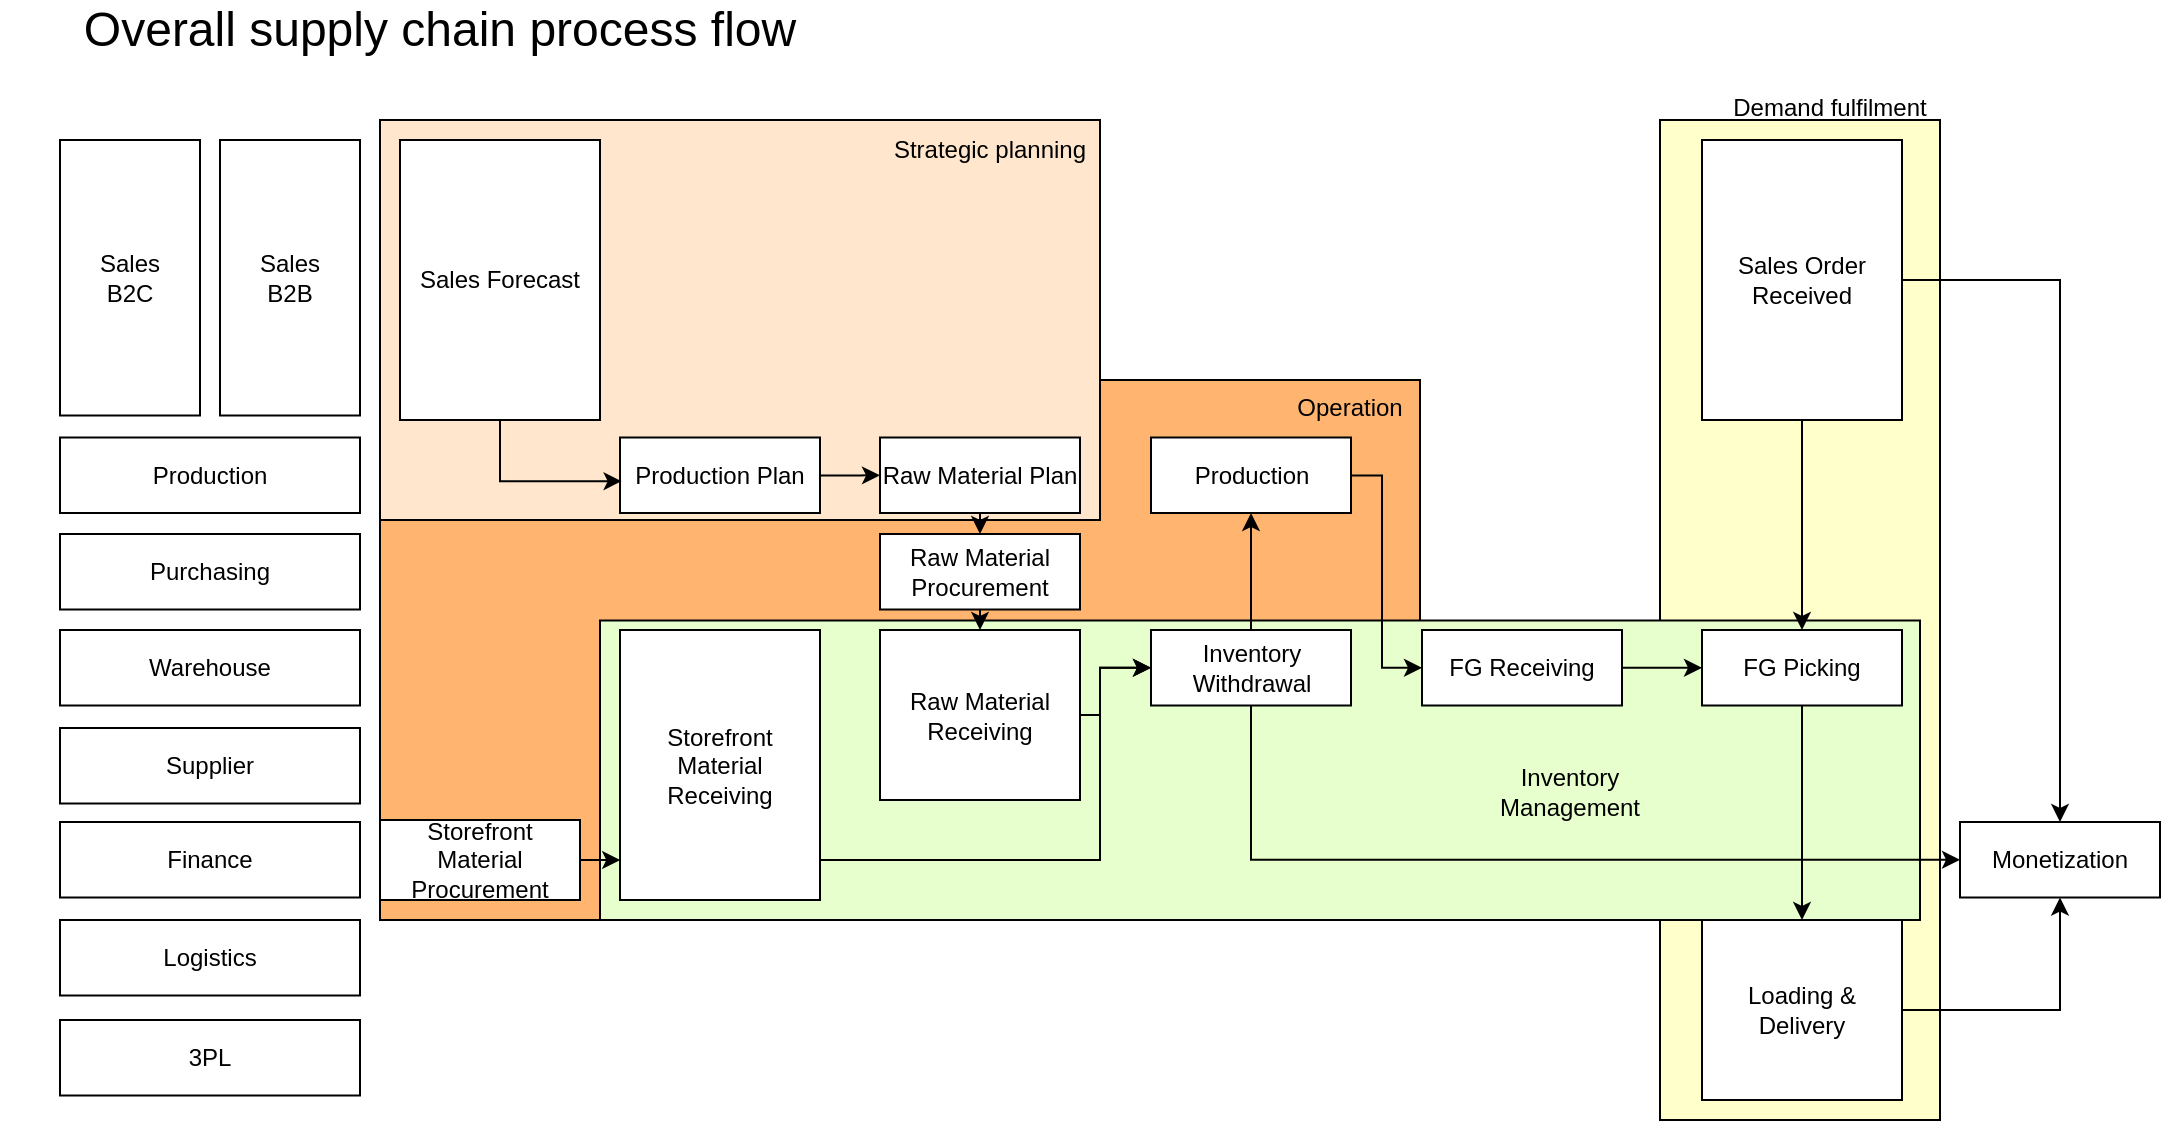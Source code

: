 <mxfile version="24.6.4" type="github" pages="10">
  <diagram name="Overall flow" id="aIydNRDStPWsSJ3BAeCJ">
    <mxGraphModel dx="1688" dy="647" grid="1" gridSize="10" guides="1" tooltips="1" connect="1" arrows="1" fold="1" page="1" pageScale="1" pageWidth="1169" pageHeight="827" math="0" shadow="0">
      <root>
        <mxCell id="kuwG-ue1jc57KhAfroKb-0" />
        <mxCell id="kuwG-ue1jc57KhAfroKb-1" parent="kuwG-ue1jc57KhAfroKb-0" />
        <mxCell id="oca5xLeXML9_MkDLj5p7-0" value="" style="whiteSpace=wrap;html=1;rounded=0;fillColor=#FFB570;" vertex="1" parent="kuwG-ue1jc57KhAfroKb-1">
          <mxGeometry x="200" y="200" width="520" height="270" as="geometry" />
        </mxCell>
        <mxCell id="hSUL1RAshXutJgXqyYZi-25" value="" style="whiteSpace=wrap;html=1;rounded=0;fillColor=#FFE6CC;" parent="kuwG-ue1jc57KhAfroKb-1" vertex="1">
          <mxGeometry x="200" y="70" width="360" height="200" as="geometry" />
        </mxCell>
        <mxCell id="hSUL1RAshXutJgXqyYZi-24" value="" style="whiteSpace=wrap;html=1;rounded=0;fillColor=#FFFFCC;" parent="kuwG-ue1jc57KhAfroKb-1" vertex="1">
          <mxGeometry x="840" y="70" width="140" height="500" as="geometry" />
        </mxCell>
        <mxCell id="hSUL1RAshXutJgXqyYZi-23" value="" style="whiteSpace=wrap;html=1;rounded=0;fillColor=#E6FFCC;" parent="kuwG-ue1jc57KhAfroKb-1" vertex="1">
          <mxGeometry x="310" y="320.25" width="660" height="149.75" as="geometry" />
        </mxCell>
        <mxCell id="kuwG-ue1jc57KhAfroKb-2" value="&lt;font style=&quot;font-size: 24px;&quot;&gt;Overall supply chain process flow&lt;/font&gt;" style="text;html=1;align=center;verticalAlign=middle;whiteSpace=wrap;rounded=0;" parent="kuwG-ue1jc57KhAfroKb-1" vertex="1">
          <mxGeometry x="10" y="10" width="440" height="30" as="geometry" />
        </mxCell>
        <mxCell id="kuwG-ue1jc57KhAfroKb-3" value="Sales&lt;div&gt;B2C&lt;/div&gt;" style="whiteSpace=wrap;html=1;rounded=0;" parent="kuwG-ue1jc57KhAfroKb-1" vertex="1">
          <mxGeometry x="40" y="80" width="70" height="137.75" as="geometry" />
        </mxCell>
        <mxCell id="kuwG-ue1jc57KhAfroKb-4" value="Production" style="whiteSpace=wrap;html=1;rounded=0;" parent="kuwG-ue1jc57KhAfroKb-1" vertex="1">
          <mxGeometry x="40" y="228.75" width="150" height="37.75" as="geometry" />
        </mxCell>
        <mxCell id="kuwG-ue1jc57KhAfroKb-5" value="Warehouse" style="whiteSpace=wrap;html=1;rounded=0;" parent="kuwG-ue1jc57KhAfroKb-1" vertex="1">
          <mxGeometry x="40" y="325" width="150" height="37.75" as="geometry" />
        </mxCell>
        <mxCell id="kuwG-ue1jc57KhAfroKb-6" value="Purchasing" style="whiteSpace=wrap;html=1;rounded=0;" parent="kuwG-ue1jc57KhAfroKb-1" vertex="1">
          <mxGeometry x="40" y="277" width="150" height="37.75" as="geometry" />
        </mxCell>
        <mxCell id="kuwG-ue1jc57KhAfroKb-7" value="Supplier" style="whiteSpace=wrap;html=1;rounded=0;" parent="kuwG-ue1jc57KhAfroKb-1" vertex="1">
          <mxGeometry x="40" y="374" width="150" height="37.75" as="geometry" />
        </mxCell>
        <mxCell id="kuwG-ue1jc57KhAfroKb-8" value="Finance" style="whiteSpace=wrap;html=1;rounded=0;" parent="kuwG-ue1jc57KhAfroKb-1" vertex="1">
          <mxGeometry x="40" y="421" width="150" height="37.75" as="geometry" />
        </mxCell>
        <mxCell id="kuwG-ue1jc57KhAfroKb-11" value="Sales&lt;div&gt;B2B&lt;/div&gt;" style="whiteSpace=wrap;html=1;rounded=0;" parent="kuwG-ue1jc57KhAfroKb-1" vertex="1">
          <mxGeometry x="120" y="80" width="70" height="137.75" as="geometry" />
        </mxCell>
        <mxCell id="hSUL1RAshXutJgXqyYZi-1" style="edgeStyle=orthogonalEdgeStyle;rounded=0;orthogonalLoop=1;jettySize=auto;html=1;entryX=0;entryY=0.5;entryDx=0;entryDy=0;" parent="kuwG-ue1jc57KhAfroKb-1" source="kuwG-ue1jc57KhAfroKb-16" target="kuwG-ue1jc57KhAfroKb-24" edge="1">
          <mxGeometry relative="1" as="geometry" />
        </mxCell>
        <mxCell id="kuwG-ue1jc57KhAfroKb-16" value="Production Plan" style="whiteSpace=wrap;html=1;rounded=0;fillColor=#FFFFFF;" parent="kuwG-ue1jc57KhAfroKb-1" vertex="1">
          <mxGeometry x="320" y="228.75" width="100" height="37.75" as="geometry" />
        </mxCell>
        <mxCell id="hSUL1RAshXutJgXqyYZi-2" style="edgeStyle=orthogonalEdgeStyle;rounded=0;orthogonalLoop=1;jettySize=auto;html=1;exitX=0.5;exitY=1;exitDx=0;exitDy=0;entryX=0.5;entryY=0;entryDx=0;entryDy=0;" parent="kuwG-ue1jc57KhAfroKb-1" source="kuwG-ue1jc57KhAfroKb-24" target="bjQaCebHrEG8nXZ2WEp--3" edge="1">
          <mxGeometry relative="1" as="geometry" />
        </mxCell>
        <mxCell id="kuwG-ue1jc57KhAfroKb-24" value="Raw Material Plan" style="whiteSpace=wrap;html=1;rounded=0;strokeColor=default;align=center;verticalAlign=middle;fontFamily=Helvetica;fontSize=12;fontColor=default;fillColor=#FFFFFF;" parent="kuwG-ue1jc57KhAfroKb-1" vertex="1">
          <mxGeometry x="450" y="228.75" width="100" height="37.75" as="geometry" />
        </mxCell>
        <mxCell id="bjQaCebHrEG8nXZ2WEp--1" value="Sales Forecast" style="whiteSpace=wrap;html=1;rounded=0;strokeColor=default;align=center;verticalAlign=middle;fontFamily=Helvetica;fontSize=12;fontColor=default;fillColor=default;" parent="kuwG-ue1jc57KhAfroKb-1" vertex="1">
          <mxGeometry x="210" y="80" width="100" height="140" as="geometry" />
        </mxCell>
        <mxCell id="hSUL1RAshXutJgXqyYZi-3" style="edgeStyle=orthogonalEdgeStyle;rounded=0;orthogonalLoop=1;jettySize=auto;html=1;exitX=0.5;exitY=1;exitDx=0;exitDy=0;entryX=0.5;entryY=0;entryDx=0;entryDy=0;" parent="kuwG-ue1jc57KhAfroKb-1" source="bjQaCebHrEG8nXZ2WEp--3" target="bjQaCebHrEG8nXZ2WEp--5" edge="1">
          <mxGeometry relative="1" as="geometry" />
        </mxCell>
        <mxCell id="bjQaCebHrEG8nXZ2WEp--3" value="Raw Material Procurement" style="whiteSpace=wrap;html=1;rounded=0;" parent="kuwG-ue1jc57KhAfroKb-1" vertex="1">
          <mxGeometry x="450" y="277" width="100" height="37.75" as="geometry" />
        </mxCell>
        <mxCell id="hSUL1RAshXutJgXqyYZi-6" style="edgeStyle=orthogonalEdgeStyle;rounded=0;orthogonalLoop=1;jettySize=auto;html=1;entryX=0;entryY=0.5;entryDx=0;entryDy=0;" parent="kuwG-ue1jc57KhAfroKb-1" source="bjQaCebHrEG8nXZ2WEp--5" target="bjQaCebHrEG8nXZ2WEp--6" edge="1">
          <mxGeometry relative="1" as="geometry">
            <Array as="points">
              <mxPoint x="560" y="368" />
              <mxPoint x="560" y="344" />
            </Array>
          </mxGeometry>
        </mxCell>
        <mxCell id="bjQaCebHrEG8nXZ2WEp--5" value="Raw Material Receiving" style="whiteSpace=wrap;html=1;rounded=0;strokeColor=default;align=center;verticalAlign=middle;fontFamily=Helvetica;fontSize=12;fontColor=default;fillColor=#FFFFFF;" parent="kuwG-ue1jc57KhAfroKb-1" vertex="1">
          <mxGeometry x="450" y="325" width="100" height="85" as="geometry" />
        </mxCell>
        <mxCell id="hSUL1RAshXutJgXqyYZi-7" style="edgeStyle=orthogonalEdgeStyle;rounded=0;orthogonalLoop=1;jettySize=auto;html=1;entryX=0.5;entryY=1;entryDx=0;entryDy=0;" parent="kuwG-ue1jc57KhAfroKb-1" source="bjQaCebHrEG8nXZ2WEp--6" target="bjQaCebHrEG8nXZ2WEp--7" edge="1">
          <mxGeometry relative="1" as="geometry" />
        </mxCell>
        <mxCell id="hSUL1RAshXutJgXqyYZi-22" style="edgeStyle=orthogonalEdgeStyle;rounded=0;orthogonalLoop=1;jettySize=auto;html=1;entryX=0;entryY=0.5;entryDx=0;entryDy=0;" parent="kuwG-ue1jc57KhAfroKb-1" source="bjQaCebHrEG8nXZ2WEp--6" target="hSUL1RAshXutJgXqyYZi-17" edge="1">
          <mxGeometry relative="1" as="geometry">
            <Array as="points">
              <mxPoint x="636" y="440" />
            </Array>
          </mxGeometry>
        </mxCell>
        <mxCell id="bjQaCebHrEG8nXZ2WEp--6" value="Inventory Withdrawal" style="whiteSpace=wrap;html=1;rounded=0;strokeColor=default;align=center;verticalAlign=middle;fontFamily=Helvetica;fontSize=12;fontColor=default;fillColor=#FFFFFF;" parent="kuwG-ue1jc57KhAfroKb-1" vertex="1">
          <mxGeometry x="585.5" y="325" width="100" height="37.75" as="geometry" />
        </mxCell>
        <mxCell id="hSUL1RAshXutJgXqyYZi-20" style="edgeStyle=orthogonalEdgeStyle;rounded=0;orthogonalLoop=1;jettySize=auto;html=1;entryX=0;entryY=0.5;entryDx=0;entryDy=0;" parent="kuwG-ue1jc57KhAfroKb-1" source="bjQaCebHrEG8nXZ2WEp--7" target="bjQaCebHrEG8nXZ2WEp--8" edge="1">
          <mxGeometry relative="1" as="geometry">
            <Array as="points">
              <mxPoint x="701" y="248" />
              <mxPoint x="701" y="344" />
            </Array>
          </mxGeometry>
        </mxCell>
        <mxCell id="bjQaCebHrEG8nXZ2WEp--7" value="Production" style="whiteSpace=wrap;html=1;rounded=0;strokeColor=default;align=center;verticalAlign=middle;fontFamily=Helvetica;fontSize=12;fontColor=default;fillColor=#FFFFFF;" parent="kuwG-ue1jc57KhAfroKb-1" vertex="1">
          <mxGeometry x="585.5" y="228.75" width="100" height="37.75" as="geometry" />
        </mxCell>
        <mxCell id="hSUL1RAshXutJgXqyYZi-13" style="edgeStyle=orthogonalEdgeStyle;rounded=0;orthogonalLoop=1;jettySize=auto;html=1;entryX=0;entryY=0.5;entryDx=0;entryDy=0;" parent="kuwG-ue1jc57KhAfroKb-1" source="bjQaCebHrEG8nXZ2WEp--8" target="hSUL1RAshXutJgXqyYZi-10" edge="1">
          <mxGeometry relative="1" as="geometry" />
        </mxCell>
        <mxCell id="bjQaCebHrEG8nXZ2WEp--8" value="FG Receiving" style="whiteSpace=wrap;html=1;rounded=0;strokeColor=default;align=center;verticalAlign=middle;fontFamily=Helvetica;fontSize=12;fontColor=default;fillColor=#FFFFFF;" parent="kuwG-ue1jc57KhAfroKb-1" vertex="1">
          <mxGeometry x="721" y="325" width="100" height="37.75" as="geometry" />
        </mxCell>
        <mxCell id="hSUL1RAshXutJgXqyYZi-0" style="edgeStyle=orthogonalEdgeStyle;rounded=0;orthogonalLoop=1;jettySize=auto;html=1;entryX=0.008;entryY=0.579;entryDx=0;entryDy=0;entryPerimeter=0;exitX=0.5;exitY=1;exitDx=0;exitDy=0;" parent="kuwG-ue1jc57KhAfroKb-1" source="bjQaCebHrEG8nXZ2WEp--1" target="kuwG-ue1jc57KhAfroKb-16" edge="1">
          <mxGeometry relative="1" as="geometry" />
        </mxCell>
        <mxCell id="hSUL1RAshXutJgXqyYZi-12" style="edgeStyle=orthogonalEdgeStyle;rounded=0;orthogonalLoop=1;jettySize=auto;html=1;entryX=0.5;entryY=0;entryDx=0;entryDy=0;" parent="kuwG-ue1jc57KhAfroKb-1" source="hSUL1RAshXutJgXqyYZi-9" target="hSUL1RAshXutJgXqyYZi-10" edge="1">
          <mxGeometry relative="1" as="geometry" />
        </mxCell>
        <mxCell id="hSUL1RAshXutJgXqyYZi-21" style="edgeStyle=orthogonalEdgeStyle;rounded=0;orthogonalLoop=1;jettySize=auto;html=1;entryX=0.5;entryY=0;entryDx=0;entryDy=0;" parent="kuwG-ue1jc57KhAfroKb-1" source="hSUL1RAshXutJgXqyYZi-9" target="hSUL1RAshXutJgXqyYZi-17" edge="1">
          <mxGeometry relative="1" as="geometry" />
        </mxCell>
        <mxCell id="hSUL1RAshXutJgXqyYZi-9" value="Sales Order Received" style="whiteSpace=wrap;html=1;rounded=0;strokeColor=default;align=center;verticalAlign=middle;fontFamily=Helvetica;fontSize=12;fontColor=default;fillColor=default;" parent="kuwG-ue1jc57KhAfroKb-1" vertex="1">
          <mxGeometry x="861" y="80" width="100" height="140" as="geometry" />
        </mxCell>
        <mxCell id="hSUL1RAshXutJgXqyYZi-16" style="edgeStyle=orthogonalEdgeStyle;rounded=0;orthogonalLoop=1;jettySize=auto;html=1;" parent="kuwG-ue1jc57KhAfroKb-1" source="hSUL1RAshXutJgXqyYZi-10" target="hSUL1RAshXutJgXqyYZi-15" edge="1">
          <mxGeometry relative="1" as="geometry" />
        </mxCell>
        <mxCell id="hSUL1RAshXutJgXqyYZi-10" value="FG Picking" style="whiteSpace=wrap;html=1;rounded=0;strokeColor=default;align=center;verticalAlign=middle;fontFamily=Helvetica;fontSize=12;fontColor=default;fillColor=#FFFFFF;" parent="kuwG-ue1jc57KhAfroKb-1" vertex="1">
          <mxGeometry x="861" y="325" width="100" height="37.75" as="geometry" />
        </mxCell>
        <mxCell id="hSUL1RAshXutJgXqyYZi-14" value="Logistics" style="whiteSpace=wrap;html=1;rounded=0;" parent="kuwG-ue1jc57KhAfroKb-1" vertex="1">
          <mxGeometry x="40" y="470" width="150" height="37.75" as="geometry" />
        </mxCell>
        <mxCell id="hSUL1RAshXutJgXqyYZi-18" style="edgeStyle=orthogonalEdgeStyle;rounded=0;orthogonalLoop=1;jettySize=auto;html=1;entryX=0.5;entryY=1;entryDx=0;entryDy=0;" parent="kuwG-ue1jc57KhAfroKb-1" source="hSUL1RAshXutJgXqyYZi-15" target="hSUL1RAshXutJgXqyYZi-17" edge="1">
          <mxGeometry relative="1" as="geometry" />
        </mxCell>
        <mxCell id="hSUL1RAshXutJgXqyYZi-15" value="Loading &amp;amp; Delivery" style="whiteSpace=wrap;html=1;rounded=0;strokeColor=default;align=center;verticalAlign=middle;fontFamily=Helvetica;fontSize=12;fontColor=default;fillColor=#FFFFFF;" parent="kuwG-ue1jc57KhAfroKb-1" vertex="1">
          <mxGeometry x="861" y="470" width="100" height="90" as="geometry" />
        </mxCell>
        <mxCell id="hSUL1RAshXutJgXqyYZi-17" value="Monetization" style="whiteSpace=wrap;html=1;rounded=0;" parent="kuwG-ue1jc57KhAfroKb-1" vertex="1">
          <mxGeometry x="990" y="421" width="100" height="37.75" as="geometry" />
        </mxCell>
        <mxCell id="hSUL1RAshXutJgXqyYZi-26" value="Strategic planning" style="text;html=1;align=center;verticalAlign=middle;whiteSpace=wrap;rounded=0;" parent="kuwG-ue1jc57KhAfroKb-1" vertex="1">
          <mxGeometry x="450" y="70" width="110" height="30" as="geometry" />
        </mxCell>
        <mxCell id="hSUL1RAshXutJgXqyYZi-27" value="Demand fulfilment" style="text;html=1;align=center;verticalAlign=middle;whiteSpace=wrap;rounded=0;" parent="kuwG-ue1jc57KhAfroKb-1" vertex="1">
          <mxGeometry x="870" y="49" width="110" height="30" as="geometry" />
        </mxCell>
        <mxCell id="hSUL1RAshXutJgXqyYZi-28" value="Inventory Management" style="text;html=1;align=center;verticalAlign=middle;whiteSpace=wrap;rounded=0;" parent="kuwG-ue1jc57KhAfroKb-1" vertex="1">
          <mxGeometry x="740" y="391" width="110" height="30" as="geometry" />
        </mxCell>
        <mxCell id="oca5xLeXML9_MkDLj5p7-1" value="Operation" style="text;html=1;align=center;verticalAlign=middle;whiteSpace=wrap;rounded=0;" vertex="1" parent="kuwG-ue1jc57KhAfroKb-1">
          <mxGeometry x="650" y="198.75" width="70" height="30" as="geometry" />
        </mxCell>
        <mxCell id="oca5xLeXML9_MkDLj5p7-9" style="edgeStyle=orthogonalEdgeStyle;rounded=0;orthogonalLoop=1;jettySize=auto;html=1;entryX=0;entryY=0.5;entryDx=0;entryDy=0;" edge="1" parent="kuwG-ue1jc57KhAfroKb-1" source="oca5xLeXML9_MkDLj5p7-8" target="bjQaCebHrEG8nXZ2WEp--6">
          <mxGeometry relative="1" as="geometry">
            <mxPoint x="540" y="500" as="targetPoint" />
            <Array as="points">
              <mxPoint x="560" y="440" />
              <mxPoint x="560" y="344" />
            </Array>
          </mxGeometry>
        </mxCell>
        <mxCell id="oca5xLeXML9_MkDLj5p7-8" value="Storefront Material Receiving" style="whiteSpace=wrap;html=1;rounded=0;strokeColor=default;align=center;verticalAlign=middle;fontFamily=Helvetica;fontSize=12;fontColor=default;fillColor=#FFFFFF;" vertex="1" parent="kuwG-ue1jc57KhAfroKb-1">
          <mxGeometry x="320" y="325" width="100" height="135" as="geometry" />
        </mxCell>
        <mxCell id="oca5xLeXML9_MkDLj5p7-10" value="Storefront Material Procurement" style="whiteSpace=wrap;html=1;rounded=0;strokeColor=default;align=center;verticalAlign=middle;fontFamily=Helvetica;fontSize=12;fontColor=default;fillColor=#FFFFFF;" vertex="1" parent="kuwG-ue1jc57KhAfroKb-1">
          <mxGeometry x="200" y="420" width="100" height="40" as="geometry" />
        </mxCell>
        <mxCell id="oca5xLeXML9_MkDLj5p7-11" style="edgeStyle=orthogonalEdgeStyle;rounded=0;orthogonalLoop=1;jettySize=auto;html=1;exitX=1;exitY=0.5;exitDx=0;exitDy=0;entryX=0.001;entryY=0.845;entryDx=0;entryDy=0;entryPerimeter=0;" edge="1" parent="kuwG-ue1jc57KhAfroKb-1" source="oca5xLeXML9_MkDLj5p7-10" target="oca5xLeXML9_MkDLj5p7-8">
          <mxGeometry relative="1" as="geometry" />
        </mxCell>
        <mxCell id="oca5xLeXML9_MkDLj5p7-12" value="3PL" style="whiteSpace=wrap;html=1;rounded=0;" vertex="1" parent="kuwG-ue1jc57KhAfroKb-1">
          <mxGeometry x="40" y="520" width="150" height="37.75" as="geometry" />
        </mxCell>
      </root>
    </mxGraphModel>
  </diagram>
  <diagram name="Sales Forecasting B2C" id="TFBt3ECzOIMK7KhCIZk0">
    <mxGraphModel dx="1407" dy="539" grid="1" gridSize="10" guides="1" tooltips="1" connect="1" arrows="1" fold="1" page="1" pageScale="1" pageWidth="1169" pageHeight="827" math="0" shadow="0">
      <root>
        <mxCell id="EaQ5UeQxbyehez5s6IEZ-0" />
        <mxCell id="EaQ5UeQxbyehez5s6IEZ-1" parent="EaQ5UeQxbyehez5s6IEZ-0" />
        <mxCell id="EaQ5UeQxbyehez5s6IEZ-6" value="&lt;font style=&quot;font-size: 24px;&quot;&gt;Sales Forecasting B2C information flow&lt;/font&gt;" style="text;html=1;align=center;verticalAlign=middle;whiteSpace=wrap;rounded=0;" parent="EaQ5UeQxbyehez5s6IEZ-1" vertex="1">
          <mxGeometry x="10" y="10" width="440" height="30" as="geometry" />
        </mxCell>
        <mxCell id="3Hq1pv55Sjwv7JI5zO0x-0" value="Sales B2C" style="whiteSpace=wrap;html=1;rounded=0;" vertex="1" parent="EaQ5UeQxbyehez5s6IEZ-1">
          <mxGeometry x="40" y="80" width="40" height="190" as="geometry" />
        </mxCell>
        <mxCell id="3Hq1pv55Sjwv7JI5zO0x-1" value="Production" style="whiteSpace=wrap;html=1;rounded=0;" vertex="1" parent="EaQ5UeQxbyehez5s6IEZ-1">
          <mxGeometry x="40" y="384" width="160" height="40" as="geometry" />
        </mxCell>
        <mxCell id="3Hq1pv55Sjwv7JI5zO0x-6" value="Online" style="whiteSpace=wrap;html=1;rounded=0;" vertex="1" parent="EaQ5UeQxbyehez5s6IEZ-1">
          <mxGeometry x="90" y="80" width="110" height="90" as="geometry" />
        </mxCell>
        <mxCell id="3Hq1pv55Sjwv7JI5zO0x-10" value="MDT" style="whiteSpace=wrap;html=1;rounded=0;" vertex="1" parent="EaQ5UeQxbyehez5s6IEZ-1">
          <mxGeometry x="40" y="280" width="40" height="90" as="geometry" />
        </mxCell>
        <mxCell id="3Hq1pv55Sjwv7JI5zO0x-11" value="Key Account" style="whiteSpace=wrap;html=1;rounded=0;" vertex="1" parent="EaQ5UeQxbyehez5s6IEZ-1">
          <mxGeometry x="90" y="330" width="110" height="40" as="geometry" />
        </mxCell>
        <mxCell id="3Hq1pv55Sjwv7JI5zO0x-12" value="PC (The Mall)" style="whiteSpace=wrap;html=1;rounded=0;" vertex="1" parent="EaQ5UeQxbyehez5s6IEZ-1">
          <mxGeometry x="90" y="280" width="110" height="40" as="geometry" />
        </mxCell>
        <mxCell id="2Wr53jELMXYyVp4Bvv65-1" style="edgeStyle=orthogonalEdgeStyle;rounded=0;orthogonalLoop=1;jettySize=auto;html=1;entryX=0;entryY=0.5;entryDx=0;entryDy=0;" edge="1" parent="EaQ5UeQxbyehez5s6IEZ-1" source="cyvoxbR_X0-JrqZFGfHI-0" target="2Wr53jELMXYyVp4Bvv65-0">
          <mxGeometry relative="1" as="geometry" />
        </mxCell>
        <mxCell id="cyvoxbR_X0-JrqZFGfHI-0" value="Inventory check" style="whiteSpace=wrap;html=1;rounded=0;" vertex="1" parent="EaQ5UeQxbyehez5s6IEZ-1">
          <mxGeometry x="220" y="80" width="110" height="40" as="geometry" />
        </mxCell>
        <mxCell id="VQGDGewH1DxTfWyRxZrD-0" value="" style="shape=image;verticalLabelPosition=bottom;labelBackgroundColor=default;verticalAlign=top;aspect=fixed;imageAspect=0;image=https://i.ytimg.com/vi/Gkpk4LcL1lk/sddefault.jpg;clipPath=inset(66.89% 0.67% 10% 66%);" vertex="1" parent="EaQ5UeQxbyehez5s6IEZ-1">
          <mxGeometry x="300" y="64.4" width="30" height="15.6" as="geometry" />
        </mxCell>
        <mxCell id="2Wr53jELMXYyVp4Bvv65-5" style="edgeStyle=orthogonalEdgeStyle;rounded=0;orthogonalLoop=1;jettySize=auto;html=1;entryX=0;entryY=0.5;entryDx=0;entryDy=0;" edge="1" parent="EaQ5UeQxbyehez5s6IEZ-1" source="2Wr53jELMXYyVp4Bvv65-0" target="2Wr53jELMXYyVp4Bvv65-4">
          <mxGeometry relative="1" as="geometry" />
        </mxCell>
        <mxCell id="2Wr53jELMXYyVp4Bvv65-0" value="Sales Forecasting" style="whiteSpace=wrap;html=1;rounded=0;" vertex="1" parent="EaQ5UeQxbyehez5s6IEZ-1">
          <mxGeometry x="360" y="80" width="110" height="40" as="geometry" />
        </mxCell>
        <mxCell id="2Wr53jELMXYyVp4Bvv65-3" style="edgeStyle=orthogonalEdgeStyle;rounded=0;orthogonalLoop=1;jettySize=auto;html=1;entryX=0;entryY=0.5;entryDx=0;entryDy=0;" edge="1" parent="EaQ5UeQxbyehez5s6IEZ-1" source="2Wr53jELMXYyVp4Bvv65-2" target="2Wr53jELMXYyVp4Bvv65-0">
          <mxGeometry relative="1" as="geometry">
            <Array as="points">
              <mxPoint x="340" y="150" />
              <mxPoint x="340" y="100" />
            </Array>
          </mxGeometry>
        </mxCell>
        <mxCell id="2Wr53jELMXYyVp4Bvv65-2" value="Historical Sales" style="whiteSpace=wrap;html=1;rounded=0;" vertex="1" parent="EaQ5UeQxbyehez5s6IEZ-1">
          <mxGeometry x="220" y="130" width="110" height="40" as="geometry" />
        </mxCell>
        <mxCell id="6sp6M6xmkyIUZfDezdIA-2" style="edgeStyle=orthogonalEdgeStyle;rounded=0;orthogonalLoop=1;jettySize=auto;html=1;entryX=0.5;entryY=0;entryDx=0;entryDy=0;" edge="1" parent="EaQ5UeQxbyehez5s6IEZ-1" source="2Wr53jELMXYyVp4Bvv65-4" target="6sp6M6xmkyIUZfDezdIA-0">
          <mxGeometry relative="1" as="geometry" />
        </mxCell>
        <mxCell id="2Wr53jELMXYyVp4Bvv65-4" value="Sales Forecast (Thu)" style="whiteSpace=wrap;html=1;rounded=0;" vertex="1" parent="EaQ5UeQxbyehez5s6IEZ-1">
          <mxGeometry x="500" y="80" width="110" height="40" as="geometry" />
        </mxCell>
        <mxCell id="2Wr53jELMXYyVp4Bvv65-6" value="" style="shape=image;verticalLabelPosition=bottom;labelBackgroundColor=default;verticalAlign=top;aspect=fixed;imageAspect=0;image=https://i.ytimg.com/vi/Gkpk4LcL1lk/sddefault.jpg;clipPath=inset(66.89% 0.67% 10% 66%);" vertex="1" parent="EaQ5UeQxbyehez5s6IEZ-1">
          <mxGeometry x="440" y="64.4" width="30" height="15.6" as="geometry" />
        </mxCell>
        <mxCell id="IFqBkP2y9_BR8pn88t9T-0" value="" style="shape=image;html=1;verticalAlign=top;verticalLabelPosition=bottom;labelBackgroundColor=#ffffff;imageAspect=0;aspect=fixed;image=https://cdn3.iconfinder.com/data/icons/document-icons-2/30/647714-excel-128.png" vertex="1" parent="EaQ5UeQxbyehez5s6IEZ-1">
          <mxGeometry x="592" y="63.2" width="18" height="18" as="geometry" />
        </mxCell>
        <mxCell id="IFqBkP2y9_BR8pn88t9T-1" value="Storefront" style="whiteSpace=wrap;html=1;rounded=0;" vertex="1" parent="EaQ5UeQxbyehez5s6IEZ-1">
          <mxGeometry x="90" y="180" width="110" height="90" as="geometry" />
        </mxCell>
        <mxCell id="IFqBkP2y9_BR8pn88t9T-2" style="edgeStyle=orthogonalEdgeStyle;rounded=0;orthogonalLoop=1;jettySize=auto;html=1;entryX=0;entryY=0.5;entryDx=0;entryDy=0;" edge="1" parent="EaQ5UeQxbyehez5s6IEZ-1" source="IFqBkP2y9_BR8pn88t9T-3" target="IFqBkP2y9_BR8pn88t9T-6">
          <mxGeometry relative="1" as="geometry" />
        </mxCell>
        <mxCell id="IFqBkP2y9_BR8pn88t9T-3" value="Shelf inventory check" style="whiteSpace=wrap;html=1;rounded=0;" vertex="1" parent="EaQ5UeQxbyehez5s6IEZ-1">
          <mxGeometry x="220" y="180" width="110" height="40" as="geometry" />
        </mxCell>
        <mxCell id="IFqBkP2y9_BR8pn88t9T-5" style="edgeStyle=orthogonalEdgeStyle;rounded=0;orthogonalLoop=1;jettySize=auto;html=1;entryX=0;entryY=0.5;entryDx=0;entryDy=0;" edge="1" parent="EaQ5UeQxbyehez5s6IEZ-1" source="IFqBkP2y9_BR8pn88t9T-6" target="IFqBkP2y9_BR8pn88t9T-9">
          <mxGeometry relative="1" as="geometry" />
        </mxCell>
        <mxCell id="IFqBkP2y9_BR8pn88t9T-6" value="Sales Forecasting" style="whiteSpace=wrap;html=1;rounded=0;" vertex="1" parent="EaQ5UeQxbyehez5s6IEZ-1">
          <mxGeometry x="360" y="180" width="110" height="40" as="geometry" />
        </mxCell>
        <mxCell id="IFqBkP2y9_BR8pn88t9T-7" style="edgeStyle=orthogonalEdgeStyle;rounded=0;orthogonalLoop=1;jettySize=auto;html=1;entryX=0;entryY=0.5;entryDx=0;entryDy=0;" edge="1" parent="EaQ5UeQxbyehez5s6IEZ-1" source="IFqBkP2y9_BR8pn88t9T-8" target="IFqBkP2y9_BR8pn88t9T-6">
          <mxGeometry relative="1" as="geometry">
            <Array as="points">
              <mxPoint x="340" y="250" />
              <mxPoint x="340" y="200" />
            </Array>
          </mxGeometry>
        </mxCell>
        <mxCell id="IFqBkP2y9_BR8pn88t9T-8" value="Historical Sales" style="whiteSpace=wrap;html=1;rounded=0;" vertex="1" parent="EaQ5UeQxbyehez5s6IEZ-1">
          <mxGeometry x="220" y="230" width="110" height="40" as="geometry" />
        </mxCell>
        <mxCell id="6sp6M6xmkyIUZfDezdIA-3" style="edgeStyle=orthogonalEdgeStyle;rounded=0;orthogonalLoop=1;jettySize=auto;html=1;" edge="1" parent="EaQ5UeQxbyehez5s6IEZ-1" source="IFqBkP2y9_BR8pn88t9T-9">
          <mxGeometry relative="1" as="geometry">
            <mxPoint x="740" y="400" as="targetPoint" />
          </mxGeometry>
        </mxCell>
        <mxCell id="IFqBkP2y9_BR8pn88t9T-9" value="Sales Forecast (Thu)" style="whiteSpace=wrap;html=1;rounded=0;" vertex="1" parent="EaQ5UeQxbyehez5s6IEZ-1">
          <mxGeometry x="500" y="180" width="110" height="40" as="geometry" />
        </mxCell>
        <mxCell id="IFqBkP2y9_BR8pn88t9T-10" value="" style="shape=image;verticalLabelPosition=bottom;labelBackgroundColor=default;verticalAlign=top;aspect=fixed;imageAspect=0;image=https://i.ytimg.com/vi/Gkpk4LcL1lk/sddefault.jpg;clipPath=inset(66.89% 0.67% 10% 66%);" vertex="1" parent="EaQ5UeQxbyehez5s6IEZ-1">
          <mxGeometry x="440" y="164.4" width="30" height="15.6" as="geometry" />
        </mxCell>
        <mxCell id="IFqBkP2y9_BR8pn88t9T-11" value="" style="shape=image;html=1;verticalAlign=top;verticalLabelPosition=bottom;labelBackgroundColor=#ffffff;imageAspect=0;aspect=fixed;image=https://cdn3.iconfinder.com/data/icons/document-icons-2/30/647714-excel-128.png" vertex="1" parent="EaQ5UeQxbyehez5s6IEZ-1">
          <mxGeometry x="592" y="163.2" width="18" height="18" as="geometry" />
        </mxCell>
        <mxCell id="kTylWc_3o4StWVWcAelC-0" value="" style="shape=image;html=1;verticalAlign=top;verticalLabelPosition=bottom;labelBackgroundColor=#ffffff;imageAspect=0;aspect=fixed;image=https://cdn0.iconfinder.com/data/icons/phosphor-fill-vol-3/256/hand-fill-128.png;fillColor=#FFFFFF;" vertex="1" parent="EaQ5UeQxbyehez5s6IEZ-1">
          <mxGeometry x="310" y="164.4" width="28" height="28" as="geometry" />
        </mxCell>
        <mxCell id="kTylWc_3o4StWVWcAelC-1" value="" style="shape=image;html=1;verticalAlign=top;verticalLabelPosition=bottom;labelBackgroundColor=#ffffff;imageAspect=0;aspect=fixed;image=https://cdn0.iconfinder.com/data/icons/phosphor-fill-vol-3/256/hand-fill-128.png;fillColor=#FFFFFF;" vertex="1" parent="EaQ5UeQxbyehez5s6IEZ-1">
          <mxGeometry x="310" y="215" width="28" height="28" as="geometry" />
        </mxCell>
        <mxCell id="kTylWc_3o4StWVWcAelC-2" value="" style="shape=image;html=1;verticalAlign=top;verticalLabelPosition=bottom;labelBackgroundColor=#ffffff;imageAspect=0;aspect=fixed;image=https://cdn0.iconfinder.com/data/icons/phosphor-fill-vol-3/256/hand-fill-128.png;fillColor=#FFFFFF;" vertex="1" parent="EaQ5UeQxbyehez5s6IEZ-1">
          <mxGeometry x="310" y="115.0" width="28" height="28" as="geometry" />
        </mxCell>
        <mxCell id="6MfaPPnJlwpd6EY69S__-2" style="edgeStyle=orthogonalEdgeStyle;rounded=0;orthogonalLoop=1;jettySize=auto;html=1;entryX=0;entryY=0.5;entryDx=0;entryDy=0;" edge="1" parent="EaQ5UeQxbyehez5s6IEZ-1" source="kTylWc_3o4StWVWcAelC-3" target="6MfaPPnJlwpd6EY69S__-1">
          <mxGeometry relative="1" as="geometry">
            <Array as="points">
              <mxPoint x="340" y="300" />
              <mxPoint x="340" y="350" />
            </Array>
          </mxGeometry>
        </mxCell>
        <mxCell id="kTylWc_3o4StWVWcAelC-3" value="Branch sales and stock" style="whiteSpace=wrap;html=1;rounded=0;" vertex="1" parent="EaQ5UeQxbyehez5s6IEZ-1">
          <mxGeometry x="220" y="280" width="110" height="40" as="geometry" />
        </mxCell>
        <mxCell id="6MfaPPnJlwpd6EY69S__-0" value="" style="image;aspect=fixed;perimeter=ellipsePerimeter;html=1;align=center;shadow=0;dashed=0;spacingTop=3;image=img/lib/active_directory/cell_phone.svg;" vertex="1" parent="EaQ5UeQxbyehez5s6IEZ-1">
          <mxGeometry x="319" y="260" width="11" height="26.19" as="geometry" />
        </mxCell>
        <mxCell id="6MfaPPnJlwpd6EY69S__-5" style="edgeStyle=orthogonalEdgeStyle;rounded=0;orthogonalLoop=1;jettySize=auto;html=1;entryX=0;entryY=0.5;entryDx=0;entryDy=0;" edge="1" parent="EaQ5UeQxbyehez5s6IEZ-1" source="6MfaPPnJlwpd6EY69S__-1" target="6MfaPPnJlwpd6EY69S__-4">
          <mxGeometry relative="1" as="geometry" />
        </mxCell>
        <mxCell id="6MfaPPnJlwpd6EY69S__-1" value="Sales Forecasting" style="whiteSpace=wrap;html=1;rounded=0;" vertex="1" parent="EaQ5UeQxbyehez5s6IEZ-1">
          <mxGeometry x="360" y="330" width="110" height="40" as="geometry" />
        </mxCell>
        <mxCell id="6MfaPPnJlwpd6EY69S__-3" value="" style="shape=image;html=1;verticalAlign=top;verticalLabelPosition=bottom;labelBackgroundColor=#ffffff;imageAspect=0;aspect=fixed;image=https://cdn3.iconfinder.com/data/icons/document-icons-2/30/647714-excel-128.png" vertex="1" parent="EaQ5UeQxbyehez5s6IEZ-1">
          <mxGeometry x="592" y="312" width="18" height="18" as="geometry" />
        </mxCell>
        <mxCell id="6sp6M6xmkyIUZfDezdIA-4" style="edgeStyle=orthogonalEdgeStyle;rounded=0;orthogonalLoop=1;jettySize=auto;html=1;" edge="1" parent="EaQ5UeQxbyehez5s6IEZ-1" source="6MfaPPnJlwpd6EY69S__-4">
          <mxGeometry relative="1" as="geometry">
            <mxPoint x="740" y="390" as="targetPoint" />
          </mxGeometry>
        </mxCell>
        <mxCell id="6MfaPPnJlwpd6EY69S__-4" value="Sales Forecast (Thu)" style="whiteSpace=wrap;html=1;rounded=0;" vertex="1" parent="EaQ5UeQxbyehez5s6IEZ-1">
          <mxGeometry x="500" y="330" width="110" height="40" as="geometry" />
        </mxCell>
        <mxCell id="6sp6M6xmkyIUZfDezdIA-0" value="" style="ellipse;whiteSpace=wrap;html=1;" vertex="1" parent="EaQ5UeQxbyehez5s6IEZ-1">
          <mxGeometry x="725" y="390" width="30" height="27.75" as="geometry" />
        </mxCell>
        <mxCell id="6sp6M6xmkyIUZfDezdIA-1" value="Production Planning" style="text;html=1;align=center;verticalAlign=middle;whiteSpace=wrap;rounded=0;" vertex="1" parent="EaQ5UeQxbyehez5s6IEZ-1">
          <mxGeometry x="710" y="422.63" width="60" height="30" as="geometry" />
        </mxCell>
        <mxCell id="-I8LjhM_lC8fNmmOZw4K-0" value="" style="shape=image;verticalLabelPosition=bottom;labelBackgroundColor=default;verticalAlign=top;aspect=fixed;imageAspect=0;image=https://i.ytimg.com/vi/Gkpk4LcL1lk/sddefault.jpg;clipPath=inset(66.89% 0.67% 10% 66%);" vertex="1" parent="EaQ5UeQxbyehez5s6IEZ-1">
          <mxGeometry x="440" y="314.4" width="30" height="15.6" as="geometry" />
        </mxCell>
      </root>
    </mxGraphModel>
  </diagram>
  <diagram name="Sales Forecasting B2B" id="azB50BDIGhVEfd_5aXlY">
    <mxGraphModel dx="1407" dy="539" grid="1" gridSize="10" guides="1" tooltips="1" connect="1" arrows="1" fold="1" page="1" pageScale="1" pageWidth="1169" pageHeight="827" math="0" shadow="0">
      <root>
        <mxCell id="JZ_r_AqSHelRdaP1_dvN-0" />
        <mxCell id="JZ_r_AqSHelRdaP1_dvN-1" parent="JZ_r_AqSHelRdaP1_dvN-0" />
        <mxCell id="JZ_r_AqSHelRdaP1_dvN-2" value="&lt;font style=&quot;font-size: 24px;&quot;&gt;Sales Forecasting B2B information flow&lt;/font&gt;" style="text;html=1;align=center;verticalAlign=middle;whiteSpace=wrap;rounded=0;" vertex="1" parent="JZ_r_AqSHelRdaP1_dvN-1">
          <mxGeometry x="10" y="10" width="440" height="30" as="geometry" />
        </mxCell>
        <mxCell id="JZ_r_AqSHelRdaP1_dvN-3" value="Sales B2B" style="whiteSpace=wrap;html=1;rounded=0;" vertex="1" parent="JZ_r_AqSHelRdaP1_dvN-1">
          <mxGeometry x="40" y="80" width="40" height="290" as="geometry" />
        </mxCell>
        <mxCell id="JZ_r_AqSHelRdaP1_dvN-5" value="Sales B2B" style="whiteSpace=wrap;html=1;rounded=0;" vertex="1" parent="JZ_r_AqSHelRdaP1_dvN-1">
          <mxGeometry x="90" y="80" width="110" height="90" as="geometry" />
        </mxCell>
        <mxCell id="JZ_r_AqSHelRdaP1_dvN-20" value="Sales Wet Market" style="whiteSpace=wrap;html=1;rounded=0;" vertex="1" parent="JZ_r_AqSHelRdaP1_dvN-1">
          <mxGeometry x="90" y="180" width="110" height="90" as="geometry" />
        </mxCell>
        <mxCell id="Pqhc32nQIrvFPBRfA3ZS-0" value="Sales Admin" style="whiteSpace=wrap;html=1;rounded=0;" vertex="1" parent="JZ_r_AqSHelRdaP1_dvN-1">
          <mxGeometry x="90" y="280" width="110" height="90" as="geometry" />
        </mxCell>
        <mxCell id="MvmwjeqEmWj7rKBR_H39-0" style="edgeStyle=orthogonalEdgeStyle;rounded=0;orthogonalLoop=1;jettySize=auto;html=1;entryX=0;entryY=0.5;entryDx=0;entryDy=0;" edge="1" parent="JZ_r_AqSHelRdaP1_dvN-1" source="MvmwjeqEmWj7rKBR_H39-1" target="MvmwjeqEmWj7rKBR_H39-4">
          <mxGeometry relative="1" as="geometry" />
        </mxCell>
        <mxCell id="MvmwjeqEmWj7rKBR_H39-1" value="Inventory check" style="whiteSpace=wrap;html=1;rounded=0;" vertex="1" parent="JZ_r_AqSHelRdaP1_dvN-1">
          <mxGeometry x="220" y="280" width="110" height="40" as="geometry" />
        </mxCell>
        <mxCell id="MvmwjeqEmWj7rKBR_H39-2" value="" style="shape=image;verticalLabelPosition=bottom;labelBackgroundColor=default;verticalAlign=top;aspect=fixed;imageAspect=0;image=https://i.ytimg.com/vi/Gkpk4LcL1lk/sddefault.jpg;clipPath=inset(66.89% 0.67% 10% 66%);" vertex="1" parent="JZ_r_AqSHelRdaP1_dvN-1">
          <mxGeometry x="300" y="264.4" width="30" height="15.6" as="geometry" />
        </mxCell>
        <mxCell id="MvmwjeqEmWj7rKBR_H39-3" style="edgeStyle=orthogonalEdgeStyle;rounded=0;orthogonalLoop=1;jettySize=auto;html=1;entryX=0;entryY=0.5;entryDx=0;entryDy=0;" edge="1" parent="JZ_r_AqSHelRdaP1_dvN-1" source="MvmwjeqEmWj7rKBR_H39-4" target="MvmwjeqEmWj7rKBR_H39-7">
          <mxGeometry relative="1" as="geometry" />
        </mxCell>
        <mxCell id="MvmwjeqEmWj7rKBR_H39-4" value="Sales Forecasting" style="whiteSpace=wrap;html=1;rounded=0;" vertex="1" parent="JZ_r_AqSHelRdaP1_dvN-1">
          <mxGeometry x="360" y="280" width="110" height="40" as="geometry" />
        </mxCell>
        <mxCell id="MvmwjeqEmWj7rKBR_H39-5" style="edgeStyle=orthogonalEdgeStyle;rounded=0;orthogonalLoop=1;jettySize=auto;html=1;entryX=0;entryY=0.5;entryDx=0;entryDy=0;" edge="1" parent="JZ_r_AqSHelRdaP1_dvN-1" source="MvmwjeqEmWj7rKBR_H39-6" target="MvmwjeqEmWj7rKBR_H39-4">
          <mxGeometry relative="1" as="geometry">
            <Array as="points">
              <mxPoint x="340" y="350" />
              <mxPoint x="340" y="300" />
            </Array>
          </mxGeometry>
        </mxCell>
        <mxCell id="MvmwjeqEmWj7rKBR_H39-6" value="Historical Sales" style="whiteSpace=wrap;html=1;rounded=0;" vertex="1" parent="JZ_r_AqSHelRdaP1_dvN-1">
          <mxGeometry x="220" y="330" width="110" height="40" as="geometry" />
        </mxCell>
        <mxCell id="iUgTmOKdWFGkZi91st98-1" style="edgeStyle=orthogonalEdgeStyle;rounded=0;orthogonalLoop=1;jettySize=auto;html=1;" edge="1" parent="JZ_r_AqSHelRdaP1_dvN-1" source="MvmwjeqEmWj7rKBR_H39-7" target="JJ8tXUmNSRgQL1fG2ceO-0">
          <mxGeometry relative="1" as="geometry" />
        </mxCell>
        <mxCell id="MvmwjeqEmWj7rKBR_H39-7" value="Sales Forecast (Wed)" style="whiteSpace=wrap;html=1;rounded=0;" vertex="1" parent="JZ_r_AqSHelRdaP1_dvN-1">
          <mxGeometry x="500" y="280" width="110" height="40" as="geometry" />
        </mxCell>
        <mxCell id="MvmwjeqEmWj7rKBR_H39-8" value="" style="shape=image;verticalLabelPosition=bottom;labelBackgroundColor=default;verticalAlign=top;aspect=fixed;imageAspect=0;image=https://i.ytimg.com/vi/Gkpk4LcL1lk/sddefault.jpg;clipPath=inset(66.89% 0.67% 10% 66%);" vertex="1" parent="JZ_r_AqSHelRdaP1_dvN-1">
          <mxGeometry x="440" y="264.4" width="30" height="15.6" as="geometry" />
        </mxCell>
        <mxCell id="MvmwjeqEmWj7rKBR_H39-9" value="" style="shape=image;html=1;verticalAlign=top;verticalLabelPosition=bottom;labelBackgroundColor=#ffffff;imageAspect=0;aspect=fixed;image=https://cdn3.iconfinder.com/data/icons/document-icons-2/30/647714-excel-128.png" vertex="1" parent="JZ_r_AqSHelRdaP1_dvN-1">
          <mxGeometry x="592" y="263.2" width="18" height="18" as="geometry" />
        </mxCell>
        <mxCell id="MvmwjeqEmWj7rKBR_H39-11" value="" style="shape=image;html=1;verticalAlign=top;verticalLabelPosition=bottom;labelBackgroundColor=#ffffff;imageAspect=0;aspect=fixed;image=https://cdn3.iconfinder.com/data/icons/document-icons-2/30/647714-excel-128.png" vertex="1" parent="JZ_r_AqSHelRdaP1_dvN-1">
          <mxGeometry x="312" y="312" width="18" height="18" as="geometry" />
        </mxCell>
        <mxCell id="MvmwjeqEmWj7rKBR_H39-14" style="edgeStyle=orthogonalEdgeStyle;rounded=0;orthogonalLoop=1;jettySize=auto;html=1;entryX=0;entryY=0.5;entryDx=0;entryDy=0;" edge="1" parent="JZ_r_AqSHelRdaP1_dvN-1" source="MvmwjeqEmWj7rKBR_H39-12" target="MvmwjeqEmWj7rKBR_H39-6">
          <mxGeometry relative="1" as="geometry">
            <Array as="points">
              <mxPoint x="210" y="100" />
              <mxPoint x="210" y="350" />
            </Array>
          </mxGeometry>
        </mxCell>
        <mxCell id="MvmwjeqEmWj7rKBR_H39-12" value="Sales Order" style="whiteSpace=wrap;html=1;rounded=0;" vertex="1" parent="JZ_r_AqSHelRdaP1_dvN-1">
          <mxGeometry x="220" y="80" width="110" height="40" as="geometry" />
        </mxCell>
        <mxCell id="MvmwjeqEmWj7rKBR_H39-15" style="edgeStyle=orthogonalEdgeStyle;rounded=0;orthogonalLoop=1;jettySize=auto;html=1;entryX=0;entryY=0.5;entryDx=0;entryDy=0;" edge="1" parent="JZ_r_AqSHelRdaP1_dvN-1" source="MvmwjeqEmWj7rKBR_H39-13" target="MvmwjeqEmWj7rKBR_H39-6">
          <mxGeometry relative="1" as="geometry">
            <Array as="points">
              <mxPoint x="210" y="200" />
              <mxPoint x="210" y="350" />
            </Array>
          </mxGeometry>
        </mxCell>
        <mxCell id="MvmwjeqEmWj7rKBR_H39-13" value="Sales Order" style="whiteSpace=wrap;html=1;rounded=0;" vertex="1" parent="JZ_r_AqSHelRdaP1_dvN-1">
          <mxGeometry x="220" y="180" width="110" height="40" as="geometry" />
        </mxCell>
        <mxCell id="JJ8tXUmNSRgQL1fG2ceO-0" value="" style="ellipse;whiteSpace=wrap;html=1;" vertex="1" parent="JZ_r_AqSHelRdaP1_dvN-1">
          <mxGeometry x="725" y="384" width="30" height="27.75" as="geometry" />
        </mxCell>
        <mxCell id="JJ8tXUmNSRgQL1fG2ceO-1" value="Production Planning" style="text;html=1;align=center;verticalAlign=middle;whiteSpace=wrap;rounded=0;" vertex="1" parent="JZ_r_AqSHelRdaP1_dvN-1">
          <mxGeometry x="710" y="416.63" width="60" height="30" as="geometry" />
        </mxCell>
        <mxCell id="iUgTmOKdWFGkZi91st98-0" value="Production" style="whiteSpace=wrap;html=1;rounded=0;" vertex="1" parent="JZ_r_AqSHelRdaP1_dvN-1">
          <mxGeometry x="40" y="384" width="160" height="40" as="geometry" />
        </mxCell>
      </root>
    </mxGraphModel>
  </diagram>
  <diagram name="MPS" id="3PSEQ6IP6d7wRdHTJW9H">
    <mxGraphModel dx="1688" dy="647" grid="1" gridSize="10" guides="1" tooltips="1" connect="1" arrows="1" fold="1" page="1" pageScale="1" pageWidth="1169" pageHeight="827" math="0" shadow="0">
      <root>
        <mxCell id="Lp7DW3RqeQi7_vj7h4bg-0" />
        <mxCell id="Lp7DW3RqeQi7_vj7h4bg-1" parent="Lp7DW3RqeQi7_vj7h4bg-0" />
        <mxCell id="Lp7DW3RqeQi7_vj7h4bg-6" value="&lt;font style=&quot;font-size: 24px;&quot;&gt;Master Production Scheduling information flow&lt;/font&gt;" style="text;html=1;align=center;verticalAlign=middle;whiteSpace=wrap;rounded=0;" parent="Lp7DW3RqeQi7_vj7h4bg-1" vertex="1">
          <mxGeometry x="10" y="10" width="520" height="30" as="geometry" />
        </mxCell>
        <mxCell id="Lp7DW3RqeQi7_vj7h4bg-9" value="Sales&lt;div&gt;B2C&lt;/div&gt;" style="whiteSpace=wrap;html=1;rounded=0;" parent="Lp7DW3RqeQi7_vj7h4bg-1" vertex="1">
          <mxGeometry x="40" y="80" width="70" height="137.75" as="geometry" />
        </mxCell>
        <mxCell id="Lp7DW3RqeQi7_vj7h4bg-10" value="Production" style="whiteSpace=wrap;html=1;rounded=0;" parent="Lp7DW3RqeQi7_vj7h4bg-1" vertex="1">
          <mxGeometry x="40" y="228.75" width="150" height="37.75" as="geometry" />
        </mxCell>
        <mxCell id="Lp7DW3RqeQi7_vj7h4bg-11" value="Warehouse" style="whiteSpace=wrap;html=1;rounded=0;" parent="Lp7DW3RqeQi7_vj7h4bg-1" vertex="1">
          <mxGeometry x="40" y="327.75" width="150" height="37.75" as="geometry" />
        </mxCell>
        <mxCell id="Lp7DW3RqeQi7_vj7h4bg-12" value="Purchasing" style="whiteSpace=wrap;html=1;rounded=0;" parent="Lp7DW3RqeQi7_vj7h4bg-1" vertex="1">
          <mxGeometry x="40" y="278.75" width="150" height="37.75" as="geometry" />
        </mxCell>
        <mxCell id="Lp7DW3RqeQi7_vj7h4bg-13" value="Supplier" style="whiteSpace=wrap;html=1;rounded=0;" parent="Lp7DW3RqeQi7_vj7h4bg-1" vertex="1">
          <mxGeometry x="40" y="428.75" width="150" height="37.75" as="geometry" />
        </mxCell>
        <mxCell id="Lp7DW3RqeQi7_vj7h4bg-14" value="Finance" style="whiteSpace=wrap;html=1;rounded=0;" parent="Lp7DW3RqeQi7_vj7h4bg-1" vertex="1">
          <mxGeometry x="40" y="380" width="150" height="37.75" as="geometry" />
        </mxCell>
        <mxCell id="Lp7DW3RqeQi7_vj7h4bg-16" style="edgeStyle=orthogonalEdgeStyle;rounded=0;orthogonalLoop=1;jettySize=auto;html=1;entryX=0;entryY=0.5;entryDx=0;entryDy=0;exitX=0.463;exitY=1.007;exitDx=0;exitDy=0;exitPerimeter=0;" parent="Lp7DW3RqeQi7_vj7h4bg-1" source="Lp7DW3RqeQi7_vj7h4bg-17" target="Lp7DW3RqeQi7_vj7h4bg-22" edge="1">
          <mxGeometry relative="1" as="geometry">
            <mxPoint x="330" y="477.63" as="targetPoint" />
          </mxGeometry>
        </mxCell>
        <mxCell id="Lp7DW3RqeQi7_vj7h4bg-17" value="Sales Forecast&lt;div&gt;(Thu)&lt;/div&gt;" style="whiteSpace=wrap;html=1;rounded=0;" parent="Lp7DW3RqeQi7_vj7h4bg-1" vertex="1">
          <mxGeometry x="280" y="79.88" width="100" height="137.75" as="geometry" />
        </mxCell>
        <mxCell id="AkhXkspRv0ggRXg5d-rm-4" style="edgeStyle=orthogonalEdgeStyle;rounded=0;orthogonalLoop=1;jettySize=auto;html=1;entryX=0;entryY=0.5;entryDx=0;entryDy=0;" parent="Lp7DW3RqeQi7_vj7h4bg-1" source="Lp7DW3RqeQi7_vj7h4bg-22" target="AkhXkspRv0ggRXg5d-rm-3" edge="1">
          <mxGeometry relative="1" as="geometry" />
        </mxCell>
        <mxCell id="Lp7DW3RqeQi7_vj7h4bg-22" value="Production Planning (Thu)" style="whiteSpace=wrap;html=1;rounded=1;" parent="Lp7DW3RqeQi7_vj7h4bg-1" vertex="1">
          <mxGeometry x="670" y="228.75" width="100" height="37.75" as="geometry" />
        </mxCell>
        <mxCell id="Lp7DW3RqeQi7_vj7h4bg-26" value="" style="shape=image;html=1;verticalAlign=top;verticalLabelPosition=bottom;labelBackgroundColor=#ffffff;imageAspect=0;aspect=fixed;image=https://cdn3.iconfinder.com/data/icons/document-icons-2/30/647714-excel-128.png" parent="Lp7DW3RqeQi7_vj7h4bg-1" vertex="1">
          <mxGeometry x="321" y="165.75" width="18" height="18" as="geometry" />
        </mxCell>
        <mxCell id="Lp7DW3RqeQi7_vj7h4bg-38" value="Sales&lt;div&gt;B2B&lt;/div&gt;" style="whiteSpace=wrap;html=1;rounded=0;" parent="Lp7DW3RqeQi7_vj7h4bg-1" vertex="1">
          <mxGeometry x="120" y="80" width="70" height="137.75" as="geometry" />
        </mxCell>
        <mxCell id="Lp7DW3RqeQi7_vj7h4bg-39" style="edgeStyle=orthogonalEdgeStyle;rounded=0;orthogonalLoop=1;jettySize=auto;html=1;entryX=0;entryY=0.5;entryDx=0;entryDy=0;" parent="Lp7DW3RqeQi7_vj7h4bg-1" source="Lp7DW3RqeQi7_vj7h4bg-40" target="Lp7DW3RqeQi7_vj7h4bg-17" edge="1">
          <mxGeometry relative="1" as="geometry" />
        </mxCell>
        <mxCell id="Lp7DW3RqeQi7_vj7h4bg-40" value="" style="ellipse;whiteSpace=wrap;html=1;" parent="Lp7DW3RqeQi7_vj7h4bg-1" vertex="1">
          <mxGeometry x="210" y="135.75" width="30" height="27.75" as="geometry" />
        </mxCell>
        <mxCell id="Lp7DW3RqeQi7_vj7h4bg-41" value="Sales Forecasting" style="text;html=1;align=center;verticalAlign=middle;whiteSpace=wrap;rounded=0;" parent="Lp7DW3RqeQi7_vj7h4bg-1" vertex="1">
          <mxGeometry x="195" y="165.75" width="60" height="30" as="geometry" />
        </mxCell>
        <mxCell id="FWT2HOInemEjzCXhcxw_-0" value="Adhoc Sales Order" style="whiteSpace=wrap;html=1;rounded=0;" parent="Lp7DW3RqeQi7_vj7h4bg-1" vertex="1">
          <mxGeometry x="410" y="79.88" width="100" height="137.75" as="geometry" />
        </mxCell>
        <mxCell id="AkhXkspRv0ggRXg5d-rm-0" style="edgeStyle=orthogonalEdgeStyle;rounded=0;orthogonalLoop=1;jettySize=auto;html=1;exitX=0.5;exitY=1;exitDx=0;exitDy=0;entryX=0;entryY=0.5;entryDx=0;entryDy=0;" parent="Lp7DW3RqeQi7_vj7h4bg-1" source="FWT2HOInemEjzCXhcxw_-0" target="Lp7DW3RqeQi7_vj7h4bg-22" edge="1">
          <mxGeometry relative="1" as="geometry" />
        </mxCell>
        <mxCell id="AkhXkspRv0ggRXg5d-rm-8" style="edgeStyle=orthogonalEdgeStyle;rounded=0;orthogonalLoop=1;jettySize=auto;html=1;entryX=0;entryY=0.5;entryDx=0;entryDy=0;" parent="Lp7DW3RqeQi7_vj7h4bg-1" source="AkhXkspRv0ggRXg5d-rm-3" target="AkhXkspRv0ggRXg5d-rm-5" edge="1">
          <mxGeometry relative="1" as="geometry" />
        </mxCell>
        <mxCell id="AkhXkspRv0ggRXg5d-rm-3" value="Production Plan&lt;div&gt;(Sat-Fri)&lt;/div&gt;" style="whiteSpace=wrap;html=1;rounded=0;" parent="Lp7DW3RqeQi7_vj7h4bg-1" vertex="1">
          <mxGeometry x="800" y="228.75" width="100" height="37.75" as="geometry" />
        </mxCell>
        <mxCell id="AkhXkspRv0ggRXg5d-rm-5" value="" style="ellipse;whiteSpace=wrap;html=1;" parent="Lp7DW3RqeQi7_vj7h4bg-1" vertex="1">
          <mxGeometry x="940" y="233.75" width="30" height="27.75" as="geometry" />
        </mxCell>
        <mxCell id="AkhXkspRv0ggRXg5d-rm-6" value="MRP" style="text;html=1;align=center;verticalAlign=middle;whiteSpace=wrap;rounded=0;" parent="Lp7DW3RqeQi7_vj7h4bg-1" vertex="1">
          <mxGeometry x="925" y="266.5" width="60" height="30" as="geometry" />
        </mxCell>
        <mxCell id="ECGNaMSk7jIm-BEeA-U5-0" value="" style="shape=image;html=1;verticalAlign=top;verticalLabelPosition=bottom;labelBackgroundColor=#ffffff;imageAspect=0;aspect=fixed;image=https://cdn3.iconfinder.com/data/icons/document-icons-2/30/647714-excel-128.png" parent="Lp7DW3RqeQi7_vj7h4bg-1" vertex="1">
          <mxGeometry x="882" y="210.75" width="18" height="18" as="geometry" />
        </mxCell>
        <mxCell id="ZqTvXqKsnIaurgsCbHFh-0" value="" style="image;aspect=fixed;perimeter=ellipsePerimeter;html=1;align=center;shadow=0;dashed=0;spacingTop=3;image=img/lib/active_directory/cell_phone.svg;" parent="Lp7DW3RqeQi7_vj7h4bg-1" vertex="1">
          <mxGeometry x="454.5" y="165.75" width="11" height="26.19" as="geometry" />
        </mxCell>
      </root>
    </mxGraphModel>
  </diagram>
  <diagram name="MRP" id="_WpK9GcKDZ6MbUbV-8WO">
    <mxGraphModel dx="1407" dy="539" grid="1" gridSize="10" guides="1" tooltips="1" connect="1" arrows="1" fold="1" page="1" pageScale="1" pageWidth="1169" pageHeight="827" math="0" shadow="0">
      <root>
        <mxCell id="O_Iy7LO-BlmU1noZ7wO6-0" />
        <mxCell id="O_Iy7LO-BlmU1noZ7wO6-1" parent="O_Iy7LO-BlmU1noZ7wO6-0" />
        <mxCell id="O_Iy7LO-BlmU1noZ7wO6-30" value="&lt;font style=&quot;font-size: 24px;&quot;&gt;Raw Material Planning information flow&lt;/font&gt;" style="text;html=1;align=center;verticalAlign=middle;whiteSpace=wrap;rounded=0;" parent="O_Iy7LO-BlmU1noZ7wO6-1" vertex="1">
          <mxGeometry x="10" y="10" width="440" height="30" as="geometry" />
        </mxCell>
        <mxCell id="y9YY_HSq4wRC6tmuaotU-0" value="Sales&lt;div&gt;B2C&lt;/div&gt;" style="whiteSpace=wrap;html=1;rounded=0;" parent="O_Iy7LO-BlmU1noZ7wO6-1" vertex="1">
          <mxGeometry x="40" y="80" width="70" height="137.75" as="geometry" />
        </mxCell>
        <mxCell id="Q86Qknj2SIJDINQwdJXk-0" value="Production" style="whiteSpace=wrap;html=1;rounded=0;" parent="O_Iy7LO-BlmU1noZ7wO6-1" vertex="1">
          <mxGeometry x="40" y="228.75" width="150" height="37.75" as="geometry" />
        </mxCell>
        <mxCell id="Q86Qknj2SIJDINQwdJXk-1" value="Warehouse" style="whiteSpace=wrap;html=1;rounded=0;" parent="O_Iy7LO-BlmU1noZ7wO6-1" vertex="1">
          <mxGeometry x="40" y="325.75" width="150" height="37.75" as="geometry" />
        </mxCell>
        <mxCell id="o7-lMj8LcBiv46t0_ATD-0" value="Purchasing" style="whiteSpace=wrap;html=1;rounded=0;" parent="O_Iy7LO-BlmU1noZ7wO6-1" vertex="1">
          <mxGeometry x="40" y="278.75" width="150" height="37.75" as="geometry" />
        </mxCell>
        <mxCell id="o7-lMj8LcBiv46t0_ATD-1" value="Supplier" style="whiteSpace=wrap;html=1;rounded=0;" parent="O_Iy7LO-BlmU1noZ7wO6-1" vertex="1">
          <mxGeometry x="40" y="420" width="150" height="37.75" as="geometry" />
        </mxCell>
        <mxCell id="o7-lMj8LcBiv46t0_ATD-2" value="Finance" style="whiteSpace=wrap;html=1;rounded=0;" parent="O_Iy7LO-BlmU1noZ7wO6-1" vertex="1">
          <mxGeometry x="40" y="373" width="150" height="37.75" as="geometry" />
        </mxCell>
        <mxCell id="dNegRV6yfQrcQl7lEnRx-1" style="edgeStyle=orthogonalEdgeStyle;rounded=0;orthogonalLoop=1;jettySize=auto;html=1;entryX=0;entryY=0.5;entryDx=0;entryDy=0;" edge="1" parent="O_Iy7LO-BlmU1noZ7wO6-1" source="ZAY6LWtMjEuoTKu7gdT_-0" target="dNegRV6yfQrcQl7lEnRx-0">
          <mxGeometry relative="1" as="geometry" />
        </mxCell>
        <mxCell id="ZAY6LWtMjEuoTKu7gdT_-0" value="Raw Material Planning" style="whiteSpace=wrap;html=1;rounded=1;" parent="O_Iy7LO-BlmU1noZ7wO6-1" vertex="1">
          <mxGeometry x="585" y="228.75" width="100" height="37.75" as="geometry" />
        </mxCell>
        <mxCell id="PVYQ5Nz8jUjxe8M2Wp3h-0" value="Sales&lt;div&gt;B2B&lt;/div&gt;" style="whiteSpace=wrap;html=1;rounded=0;" parent="O_Iy7LO-BlmU1noZ7wO6-1" vertex="1">
          <mxGeometry x="120" y="80" width="70" height="137.75" as="geometry" />
        </mxCell>
        <mxCell id="Xi74beb4t60paUX_cstA-1" style="edgeStyle=orthogonalEdgeStyle;rounded=0;orthogonalLoop=1;jettySize=auto;html=1;exitX=1;exitY=0.5;exitDx=0;exitDy=0;entryX=0;entryY=0.5;entryDx=0;entryDy=0;" parent="O_Iy7LO-BlmU1noZ7wO6-1" source="PVYQ5Nz8jUjxe8M2Wp3h-4" target="Xi74beb4t60paUX_cstA-0" edge="1">
          <mxGeometry relative="1" as="geometry" />
        </mxCell>
        <mxCell id="PVYQ5Nz8jUjxe8M2Wp3h-4" value="" style="ellipse;whiteSpace=wrap;html=1;" parent="O_Iy7LO-BlmU1noZ7wO6-1" vertex="1">
          <mxGeometry x="348" y="233.75" width="30" height="27.75" as="geometry" />
        </mxCell>
        <mxCell id="PVYQ5Nz8jUjxe8M2Wp3h-5" value="Production Planning" style="text;html=1;align=center;verticalAlign=middle;whiteSpace=wrap;rounded=0;" parent="O_Iy7LO-BlmU1noZ7wO6-1" vertex="1">
          <mxGeometry x="333" y="266.38" width="60" height="30" as="geometry" />
        </mxCell>
        <mxCell id="Xi74beb4t60paUX_cstA-2" style="edgeStyle=orthogonalEdgeStyle;rounded=0;orthogonalLoop=1;jettySize=auto;html=1;entryX=0;entryY=0.5;entryDx=0;entryDy=0;" parent="O_Iy7LO-BlmU1noZ7wO6-1" source="Xi74beb4t60paUX_cstA-0" target="ZAY6LWtMjEuoTKu7gdT_-0" edge="1">
          <mxGeometry relative="1" as="geometry" />
        </mxCell>
        <mxCell id="Xi74beb4t60paUX_cstA-0" value="Production Plan&lt;div&gt;(Sat-Fri)&lt;/div&gt;" style="whiteSpace=wrap;html=1;rounded=0;" parent="O_Iy7LO-BlmU1noZ7wO6-1" vertex="1">
          <mxGeometry x="440" y="228.75" width="100" height="37.75" as="geometry" />
        </mxCell>
        <mxCell id="8I-DMyHDoQjdAcyfeCuW-0" value="" style="ellipse;whiteSpace=wrap;html=1;" parent="O_Iy7LO-BlmU1noZ7wO6-1" vertex="1">
          <mxGeometry x="895" y="340.19" width="30" height="27.75" as="geometry" />
        </mxCell>
        <mxCell id="8I-DMyHDoQjdAcyfeCuW-2" value="Warehouse&lt;div&gt;Receiving&lt;/div&gt;" style="text;html=1;align=center;verticalAlign=middle;whiteSpace=wrap;rounded=0;" parent="O_Iy7LO-BlmU1noZ7wO6-1" vertex="1">
          <mxGeometry x="880" y="369.94" width="60" height="30" as="geometry" />
        </mxCell>
        <mxCell id="uqncpxjX-vMt5Q9ktr0d-0" value="" style="ellipse;whiteSpace=wrap;html=1;" vertex="1" parent="O_Iy7LO-BlmU1noZ7wO6-1">
          <mxGeometry x="895" y="278.75" width="30" height="27.75" as="geometry" />
        </mxCell>
        <mxCell id="uqncpxjX-vMt5Q9ktr0d-1" value="Procurement" style="text;html=1;align=center;verticalAlign=middle;whiteSpace=wrap;rounded=0;" vertex="1" parent="O_Iy7LO-BlmU1noZ7wO6-1">
          <mxGeometry x="880" y="305.82" width="60" height="30" as="geometry" />
        </mxCell>
        <mxCell id="3_EMBv0VPo5Oy8AUEtZj-0" value="" style="shape=image;html=1;verticalAlign=top;verticalLabelPosition=bottom;labelBackgroundColor=#ffffff;imageAspect=0;aspect=fixed;image=https://cdn3.iconfinder.com/data/icons/document-icons-2/30/647714-excel-128.png" vertex="1" parent="O_Iy7LO-BlmU1noZ7wO6-1">
          <mxGeometry x="522" y="210.75" width="18" height="18" as="geometry" />
        </mxCell>
        <mxCell id="dNegRV6yfQrcQl7lEnRx-3" style="edgeStyle=orthogonalEdgeStyle;rounded=0;orthogonalLoop=1;jettySize=auto;html=1;exitX=1;exitY=0.5;exitDx=0;exitDy=0;entryX=0;entryY=0.5;entryDx=0;entryDy=0;" edge="1" parent="O_Iy7LO-BlmU1noZ7wO6-1" source="dNegRV6yfQrcQl7lEnRx-0" target="uqncpxjX-vMt5Q9ktr0d-0">
          <mxGeometry relative="1" as="geometry" />
        </mxCell>
        <mxCell id="dNegRV6yfQrcQl7lEnRx-4" style="edgeStyle=orthogonalEdgeStyle;rounded=0;orthogonalLoop=1;jettySize=auto;html=1;entryX=0;entryY=0.5;entryDx=0;entryDy=0;" edge="1" parent="O_Iy7LO-BlmU1noZ7wO6-1" source="dNegRV6yfQrcQl7lEnRx-0" target="8I-DMyHDoQjdAcyfeCuW-0">
          <mxGeometry relative="1" as="geometry" />
        </mxCell>
        <mxCell id="dNegRV6yfQrcQl7lEnRx-0" value="Raw Material Plan&lt;div&gt;(Sat-Fri)&lt;/div&gt;" style="whiteSpace=wrap;html=1;rounded=0;" vertex="1" parent="O_Iy7LO-BlmU1noZ7wO6-1">
          <mxGeometry x="730" y="228.75" width="100" height="37.75" as="geometry" />
        </mxCell>
        <mxCell id="dNegRV6yfQrcQl7lEnRx-2" value="" style="shape=image;html=1;verticalAlign=top;verticalLabelPosition=bottom;labelBackgroundColor=#ffffff;imageAspect=0;aspect=fixed;image=https://cdn3.iconfinder.com/data/icons/document-icons-2/30/647714-excel-128.png" vertex="1" parent="O_Iy7LO-BlmU1noZ7wO6-1">
          <mxGeometry x="812" y="210.75" width="18" height="18" as="geometry" />
        </mxCell>
      </root>
    </mxGraphModel>
  </diagram>
  <diagram name="Procurement" id="5T9mwH23swbSJPdpW0DJ">
    <mxGraphModel dx="1688" dy="647" grid="1" gridSize="10" guides="1" tooltips="1" connect="1" arrows="1" fold="1" page="1" pageScale="1" pageWidth="1169" pageHeight="827" math="0" shadow="0">
      <root>
        <mxCell id="aLGtTrMvCx1nG7uPnPYJ-0" />
        <mxCell id="aLGtTrMvCx1nG7uPnPYJ-1" parent="aLGtTrMvCx1nG7uPnPYJ-0" />
        <mxCell id="aLGtTrMvCx1nG7uPnPYJ-2" value="&lt;font style=&quot;font-size: 24px;&quot;&gt;Procurement information flow&lt;/font&gt;" style="text;html=1;align=center;verticalAlign=middle;whiteSpace=wrap;rounded=0;" vertex="1" parent="aLGtTrMvCx1nG7uPnPYJ-1">
          <mxGeometry x="10" y="10" width="440" height="30" as="geometry" />
        </mxCell>
        <mxCell id="aLGtTrMvCx1nG7uPnPYJ-4" value="Production" style="whiteSpace=wrap;html=1;rounded=0;" vertex="1" parent="aLGtTrMvCx1nG7uPnPYJ-1">
          <mxGeometry x="30" y="80" width="150" height="37.75" as="geometry" />
        </mxCell>
        <mxCell id="aLGtTrMvCx1nG7uPnPYJ-5" value="Warehouse" style="whiteSpace=wrap;html=1;rounded=0;" vertex="1" parent="aLGtTrMvCx1nG7uPnPYJ-1">
          <mxGeometry x="30" y="231.25" width="150" height="37.75" as="geometry" />
        </mxCell>
        <mxCell id="aLGtTrMvCx1nG7uPnPYJ-6" value="Purchasing" style="whiteSpace=wrap;html=1;rounded=0;" vertex="1" parent="aLGtTrMvCx1nG7uPnPYJ-1">
          <mxGeometry x="30" y="129" width="150" height="92.25" as="geometry" />
        </mxCell>
        <mxCell id="aLGtTrMvCx1nG7uPnPYJ-7" value="Supplier" style="whiteSpace=wrap;html=1;rounded=0;" vertex="1" parent="aLGtTrMvCx1nG7uPnPYJ-1">
          <mxGeometry x="30" y="331.25" width="150" height="37.75" as="geometry" />
        </mxCell>
        <mxCell id="aLGtTrMvCx1nG7uPnPYJ-8" value="Finance" style="whiteSpace=wrap;html=1;rounded=0;" vertex="1" parent="aLGtTrMvCx1nG7uPnPYJ-1">
          <mxGeometry x="30" y="281.25" width="150" height="37.75" as="geometry" />
        </mxCell>
        <mxCell id="aLGtTrMvCx1nG7uPnPYJ-12" style="edgeStyle=orthogonalEdgeStyle;rounded=0;orthogonalLoop=1;jettySize=auto;html=1;entryX=0;entryY=0.5;entryDx=0;entryDy=0;" edge="1" parent="aLGtTrMvCx1nG7uPnPYJ-1" source="aLGtTrMvCx1nG7uPnPYJ-13" target="aLGtTrMvCx1nG7uPnPYJ-16">
          <mxGeometry relative="1" as="geometry" />
        </mxCell>
        <mxCell id="aLGtTrMvCx1nG7uPnPYJ-13" value="Production Plan&lt;div&gt;(Sat-Fri)&lt;/div&gt;" style="whiteSpace=wrap;html=1;rounded=0;" vertex="1" parent="aLGtTrMvCx1nG7uPnPYJ-1">
          <mxGeometry x="230" y="80" width="100" height="37.75" as="geometry" />
        </mxCell>
        <mxCell id="aLGtTrMvCx1nG7uPnPYJ-14" value="" style="shape=image;html=1;verticalAlign=top;verticalLabelPosition=bottom;labelBackgroundColor=#ffffff;imageAspect=0;aspect=fixed;image=https://cdn3.iconfinder.com/data/icons/document-icons-2/30/647714-excel-128.png" vertex="1" parent="aLGtTrMvCx1nG7uPnPYJ-1">
          <mxGeometry x="312" y="62" width="18" height="18" as="geometry" />
        </mxCell>
        <mxCell id="aLGtTrMvCx1nG7uPnPYJ-15" style="edgeStyle=orthogonalEdgeStyle;rounded=0;orthogonalLoop=1;jettySize=auto;html=1;entryX=0;entryY=0.5;entryDx=0;entryDy=0;" edge="1" parent="aLGtTrMvCx1nG7uPnPYJ-1" source="aLGtTrMvCx1nG7uPnPYJ-16">
          <mxGeometry relative="1" as="geometry">
            <mxPoint x="490" y="98.875" as="targetPoint" />
          </mxGeometry>
        </mxCell>
        <mxCell id="aLGtTrMvCx1nG7uPnPYJ-16" value="Raw Material Plan&lt;div&gt;(Sat-Fri)&lt;/div&gt;" style="whiteSpace=wrap;html=1;rounded=0;" vertex="1" parent="aLGtTrMvCx1nG7uPnPYJ-1">
          <mxGeometry x="360" y="80" width="100" height="37.75" as="geometry" />
        </mxCell>
        <mxCell id="PKV5MRzm9uDbY2Ap73T2-2" style="edgeStyle=orthogonalEdgeStyle;rounded=0;orthogonalLoop=1;jettySize=auto;html=1;entryX=0;entryY=0.5;entryDx=0;entryDy=0;" edge="1" parent="aLGtTrMvCx1nG7uPnPYJ-1" source="wCQcrsWUK4pL3Tdn1tlW-0" target="PKV5MRzm9uDbY2Ap73T2-1">
          <mxGeometry relative="1" as="geometry" />
        </mxCell>
        <mxCell id="wCQcrsWUK4pL3Tdn1tlW-0" value="Ingredient spot order" style="whiteSpace=wrap;html=1;rounded=0;" vertex="1" parent="aLGtTrMvCx1nG7uPnPYJ-1">
          <mxGeometry x="360" y="129" width="100" height="37.75" as="geometry" />
        </mxCell>
        <mxCell id="wCQcrsWUK4pL3Tdn1tlW-3" value="" style="shape=image;html=1;verticalAlign=top;verticalLabelPosition=bottom;labelBackgroundColor=#ffffff;imageAspect=0;aspect=fixed;image=https://cdn3.iconfinder.com/data/icons/document-icons-2/30/647714-excel-128.png" vertex="1" parent="aLGtTrMvCx1nG7uPnPYJ-1">
          <mxGeometry x="442" y="62" width="18" height="18" as="geometry" />
        </mxCell>
        <mxCell id="JZHvkCWfxTW3Ravd7q1p-1" style="edgeStyle=orthogonalEdgeStyle;rounded=0;orthogonalLoop=1;jettySize=auto;html=1;entryX=0.5;entryY=0;entryDx=0;entryDy=0;" edge="1" parent="aLGtTrMvCx1nG7uPnPYJ-1" source="PKV5MRzm9uDbY2Ap73T2-0" target="JZHvkCWfxTW3Ravd7q1p-0">
          <mxGeometry relative="1" as="geometry" />
        </mxCell>
        <mxCell id="PKV5MRzm9uDbY2Ap73T2-0" value="Raw Material PO" style="whiteSpace=wrap;html=1;rounded=0;" vertex="1" parent="aLGtTrMvCx1nG7uPnPYJ-1">
          <mxGeometry x="490" y="80" width="100" height="37.75" as="geometry" />
        </mxCell>
        <mxCell id="sb5H6eBVDWJQCxRPcNbo-2" style="edgeStyle=orthogonalEdgeStyle;rounded=0;orthogonalLoop=1;jettySize=auto;html=1;entryX=0.5;entryY=0;entryDx=0;entryDy=0;" edge="1" parent="aLGtTrMvCx1nG7uPnPYJ-1" source="PKV5MRzm9uDbY2Ap73T2-1" target="JZHvkCWfxTW3Ravd7q1p-0">
          <mxGeometry relative="1" as="geometry" />
        </mxCell>
        <mxCell id="PKV5MRzm9uDbY2Ap73T2-1" value="Ingredient PO" style="whiteSpace=wrap;html=1;rounded=0;" vertex="1" parent="aLGtTrMvCx1nG7uPnPYJ-1">
          <mxGeometry x="490" y="129" width="100" height="37.75" as="geometry" />
        </mxCell>
        <mxCell id="JZHvkCWfxTW3Ravd7q1p-0" value="Supply Material" style="whiteSpace=wrap;html=1;rounded=0;" vertex="1" parent="aLGtTrMvCx1nG7uPnPYJ-1">
          <mxGeometry x="610" y="331.25" width="100" height="37.75" as="geometry" />
        </mxCell>
        <mxCell id="auqtKn5rxvTDy5F-X_rK-1" style="edgeStyle=orthogonalEdgeStyle;rounded=0;orthogonalLoop=1;jettySize=auto;html=1;entryX=0;entryY=0.5;entryDx=0;entryDy=0;" edge="1" parent="aLGtTrMvCx1nG7uPnPYJ-1" source="auqtKn5rxvTDy5F-X_rK-0" target="wCQcrsWUK4pL3Tdn1tlW-0">
          <mxGeometry relative="1" as="geometry" />
        </mxCell>
        <mxCell id="auqtKn5rxvTDy5F-X_rK-0" value="Ingredient stock check" style="whiteSpace=wrap;html=1;rounded=0;" vertex="1" parent="aLGtTrMvCx1nG7uPnPYJ-1">
          <mxGeometry x="230" y="129" width="100" height="37.75" as="geometry" />
        </mxCell>
        <mxCell id="TQjftqkgPCvjPBgqd5gz-0" value="" style="shape=image;html=1;verticalAlign=top;verticalLabelPosition=bottom;labelBackgroundColor=#ffffff;imageAspect=0;aspect=fixed;image=https://cdn0.iconfinder.com/data/icons/phosphor-fill-vol-3/256/hand-fill-128.png;fillColor=#FFFFFF;" vertex="1" parent="aLGtTrMvCx1nG7uPnPYJ-1">
          <mxGeometry x="312" y="111.25" width="28" height="28" as="geometry" />
        </mxCell>
        <mxCell id="TQjftqkgPCvjPBgqd5gz-1" value="" style="shape=image;html=1;verticalAlign=top;verticalLabelPosition=bottom;labelBackgroundColor=#ffffff;imageAspect=0;aspect=fixed;image=https://cdn0.iconfinder.com/data/icons/phosphor-fill-vol-3/256/hand-fill-128.png;fillColor=#FFFFFF;" vertex="1" parent="aLGtTrMvCx1nG7uPnPYJ-1">
          <mxGeometry x="442" y="111.25" width="28" height="28" as="geometry" />
        </mxCell>
        <mxCell id="TQjftqkgPCvjPBgqd5gz-5" style="edgeStyle=orthogonalEdgeStyle;rounded=0;orthogonalLoop=1;jettySize=auto;html=1;entryX=0.5;entryY=0;entryDx=0;entryDy=0;" edge="1" parent="aLGtTrMvCx1nG7uPnPYJ-1" source="TQjftqkgPCvjPBgqd5gz-2" target="JZHvkCWfxTW3Ravd7q1p-0">
          <mxGeometry relative="1" as="geometry" />
        </mxCell>
        <mxCell id="TQjftqkgPCvjPBgqd5gz-2" value="Packaging PO" style="whiteSpace=wrap;html=1;rounded=0;" vertex="1" parent="aLGtTrMvCx1nG7uPnPYJ-1">
          <mxGeometry x="490" y="181.25" width="100" height="37.75" as="geometry" />
        </mxCell>
        <mxCell id="TQjftqkgPCvjPBgqd5gz-4" style="edgeStyle=orthogonalEdgeStyle;rounded=0;orthogonalLoop=1;jettySize=auto;html=1;entryX=0;entryY=0.5;entryDx=0;entryDy=0;" edge="1" parent="aLGtTrMvCx1nG7uPnPYJ-1" source="TQjftqkgPCvjPBgqd5gz-3" target="TQjftqkgPCvjPBgqd5gz-2">
          <mxGeometry relative="1" as="geometry">
            <Array as="points">
              <mxPoint x="470" y="246.25" />
              <mxPoint x="470" y="200.25" />
            </Array>
          </mxGeometry>
        </mxCell>
        <mxCell id="TQjftqkgPCvjPBgqd5gz-3" value="Packaging spot order" style="whiteSpace=wrap;html=1;rounded=0;" vertex="1" parent="aLGtTrMvCx1nG7uPnPYJ-1">
          <mxGeometry x="360" y="227.25" width="100" height="37.75" as="geometry" />
        </mxCell>
        <mxCell id="sb5H6eBVDWJQCxRPcNbo-1" style="edgeStyle=orthogonalEdgeStyle;rounded=0;orthogonalLoop=1;jettySize=auto;html=1;entryX=0;entryY=0.5;entryDx=0;entryDy=0;" edge="1" parent="aLGtTrMvCx1nG7uPnPYJ-1" source="CXxJuMkpgPi5fjGD_L0f-0" target="sb5H6eBVDWJQCxRPcNbo-0">
          <mxGeometry relative="1" as="geometry" />
        </mxCell>
        <mxCell id="CXxJuMkpgPi5fjGD_L0f-0" value="Storefront material spot order" style="whiteSpace=wrap;html=1;rounded=0;" vertex="1" parent="aLGtTrMvCx1nG7uPnPYJ-1">
          <mxGeometry x="360" y="281.25" width="100" height="37.75" as="geometry" />
        </mxCell>
        <mxCell id="sb5H6eBVDWJQCxRPcNbo-3" style="edgeStyle=orthogonalEdgeStyle;rounded=0;orthogonalLoop=1;jettySize=auto;html=1;" edge="1" parent="aLGtTrMvCx1nG7uPnPYJ-1" source="sb5H6eBVDWJQCxRPcNbo-0">
          <mxGeometry relative="1" as="geometry">
            <mxPoint x="660" y="331.25" as="targetPoint" />
          </mxGeometry>
        </mxCell>
        <mxCell id="sb5H6eBVDWJQCxRPcNbo-0" value="Storefront material PO" style="whiteSpace=wrap;html=1;rounded=0;" vertex="1" parent="aLGtTrMvCx1nG7uPnPYJ-1">
          <mxGeometry x="490" y="281.25" width="100" height="37.75" as="geometry" />
        </mxCell>
        <mxCell id="sb5H6eBVDWJQCxRPcNbo-4" value="" style="shape=image;html=1;verticalAlign=top;verticalLabelPosition=bottom;labelBackgroundColor=#ffffff;imageAspect=0;aspect=fixed;image=https://cdn0.iconfinder.com/data/icons/phosphor-fill-vol-3/256/hand-fill-128.png;fillColor=#FFFFFF;" vertex="1" parent="aLGtTrMvCx1nG7uPnPYJ-1">
          <mxGeometry x="442" y="211.25" width="28" height="28" as="geometry" />
        </mxCell>
        <mxCell id="sb5H6eBVDWJQCxRPcNbo-5" value="" style="shape=image;html=1;verticalAlign=top;verticalLabelPosition=bottom;labelBackgroundColor=#ffffff;imageAspect=0;aspect=fixed;image=https://cdn0.iconfinder.com/data/icons/phosphor-fill-vol-3/256/hand-fill-128.png;fillColor=#FFFFFF;" vertex="1" parent="aLGtTrMvCx1nG7uPnPYJ-1">
          <mxGeometry x="442" y="265.25" width="28" height="28" as="geometry" />
        </mxCell>
      </root>
    </mxGraphModel>
  </diagram>
  <diagram name="Material receiving" id="TuAz-KD_Ymm_1TcQqgIj">
    <mxGraphModel dx="1407" dy="539" grid="1" gridSize="10" guides="1" tooltips="1" connect="1" arrows="1" fold="1" page="1" pageScale="1" pageWidth="1169" pageHeight="827" math="0" shadow="0">
      <root>
        <mxCell id="qaj5zATMnUIq8szRWWFh-0" />
        <mxCell id="qaj5zATMnUIq8szRWWFh-1" parent="qaj5zATMnUIq8szRWWFh-0" />
        <mxCell id="qaj5zATMnUIq8szRWWFh-6" value="&lt;font style=&quot;font-size: 24px;&quot;&gt;Raw Material Receiving information flow&lt;/font&gt;" style="text;html=1;align=center;verticalAlign=middle;whiteSpace=wrap;rounded=0;" parent="qaj5zATMnUIq8szRWWFh-1" vertex="1">
          <mxGeometry x="10" y="10" width="440" height="30" as="geometry" />
        </mxCell>
        <mxCell id="qaj5zATMnUIq8szRWWFh-9" value="Sales&lt;div&gt;B2C&lt;/div&gt;" style="whiteSpace=wrap;html=1;rounded=0;" parent="qaj5zATMnUIq8szRWWFh-1" vertex="1">
          <mxGeometry x="40" y="80" width="70" height="137.75" as="geometry" />
        </mxCell>
        <mxCell id="qaj5zATMnUIq8szRWWFh-10" value="Production" style="whiteSpace=wrap;html=1;rounded=0;" parent="qaj5zATMnUIq8szRWWFh-1" vertex="1">
          <mxGeometry x="40" y="228.75" width="150" height="37.75" as="geometry" />
        </mxCell>
        <mxCell id="qaj5zATMnUIq8szRWWFh-11" value="Warehouse" style="whiteSpace=wrap;html=1;rounded=0;" parent="qaj5zATMnUIq8szRWWFh-1" vertex="1">
          <mxGeometry x="40" y="327.75" width="150" height="37.75" as="geometry" />
        </mxCell>
        <mxCell id="qaj5zATMnUIq8szRWWFh-12" value="Purchasing" style="whiteSpace=wrap;html=1;rounded=0;" parent="qaj5zATMnUIq8szRWWFh-1" vertex="1">
          <mxGeometry x="40" y="278.75" width="150" height="37.75" as="geometry" />
        </mxCell>
        <mxCell id="qaj5zATMnUIq8szRWWFh-13" value="Supplier" style="whiteSpace=wrap;html=1;rounded=0;" parent="qaj5zATMnUIq8szRWWFh-1" vertex="1">
          <mxGeometry x="40" y="428.75" width="150" height="37.75" as="geometry" />
        </mxCell>
        <mxCell id="qaj5zATMnUIq8szRWWFh-14" value="Finance" style="whiteSpace=wrap;html=1;rounded=0;" parent="qaj5zATMnUIq8szRWWFh-1" vertex="1">
          <mxGeometry x="40" y="380" width="150" height="37.75" as="geometry" />
        </mxCell>
        <mxCell id="qaj5zATMnUIq8szRWWFh-22" value="Raw Material Plan" style="whiteSpace=wrap;html=1;rounded=0;" parent="qaj5zATMnUIq8szRWWFh-1" vertex="1">
          <mxGeometry x="317" y="228.75" width="100" height="37.75" as="geometry" />
        </mxCell>
        <mxCell id="qaj5zATMnUIq8szRWWFh-23" style="edgeStyle=orthogonalEdgeStyle;rounded=0;orthogonalLoop=1;jettySize=auto;html=1;exitX=0.5;exitY=1;exitDx=0;exitDy=0;entryX=0.5;entryY=0;entryDx=0;entryDy=0;" parent="qaj5zATMnUIq8szRWWFh-1" source="qaj5zATMnUIq8szRWWFh-25" target="qaj5zATMnUIq8szRWWFh-30" edge="1">
          <mxGeometry relative="1" as="geometry" />
        </mxCell>
        <mxCell id="w1foKDMWAECmkVCDI-GT-1" style="edgeStyle=orthogonalEdgeStyle;rounded=0;orthogonalLoop=1;jettySize=auto;html=1;entryX=0;entryY=0.5;entryDx=0;entryDy=0;" parent="qaj5zATMnUIq8szRWWFh-1" source="qaj5zATMnUIq8szRWWFh-25" target="qaj5zATMnUIq8szRWWFh-28" edge="1">
          <mxGeometry relative="1" as="geometry" />
        </mxCell>
        <mxCell id="qaj5zATMnUIq8szRWWFh-25" value="Raw Material PO" style="whiteSpace=wrap;html=1;rounded=0;" parent="qaj5zATMnUIq8szRWWFh-1" vertex="1">
          <mxGeometry x="317" y="278.75" width="100" height="37.75" as="geometry" />
        </mxCell>
        <mxCell id="qaj5zATMnUIq8szRWWFh-27" style="edgeStyle=orthogonalEdgeStyle;rounded=0;orthogonalLoop=1;jettySize=auto;html=1;entryX=0;entryY=0.5;entryDx=0;entryDy=0;" parent="qaj5zATMnUIq8szRWWFh-1" source="qaj5zATMnUIq8szRWWFh-28" target="qaj5zATMnUIq8szRWWFh-37" edge="1">
          <mxGeometry relative="1" as="geometry" />
        </mxCell>
        <mxCell id="qaj5zATMnUIq8szRWWFh-28" value="Raw Material Receiving process" style="whiteSpace=wrap;html=1;rounded=1;" parent="qaj5zATMnUIq8szRWWFh-1" vertex="1">
          <mxGeometry x="570" y="227.75" width="100" height="141.25" as="geometry" />
        </mxCell>
        <mxCell id="pxEpm9sJCeyKYrBLoR3k-3" style="edgeStyle=orthogonalEdgeStyle;rounded=0;orthogonalLoop=1;jettySize=auto;html=1;entryX=0;entryY=0.5;entryDx=0;entryDy=0;" parent="qaj5zATMnUIq8szRWWFh-1" source="qaj5zATMnUIq8szRWWFh-30" target="pxEpm9sJCeyKYrBLoR3k-2" edge="1">
          <mxGeometry relative="1" as="geometry" />
        </mxCell>
        <mxCell id="qaj5zATMnUIq8szRWWFh-30" value="Supply RM" style="whiteSpace=wrap;html=1;rounded=1;" parent="qaj5zATMnUIq8szRWWFh-1" vertex="1">
          <mxGeometry x="317" y="428.75" width="100" height="37.75" as="geometry" />
        </mxCell>
        <mxCell id="qaj5zATMnUIq8szRWWFh-31" value="Update inventory" style="whiteSpace=wrap;html=1;rounded=1;shape=label;fixedSize=1;" parent="qaj5zATMnUIq8szRWWFh-1" vertex="1">
          <mxGeometry x="970" y="327.75" width="100" height="37.75" as="geometry" />
        </mxCell>
        <mxCell id="qaj5zATMnUIq8szRWWFh-32" style="edgeStyle=orthogonalEdgeStyle;rounded=0;orthogonalLoop=1;jettySize=auto;html=1;" parent="qaj5zATMnUIq8szRWWFh-1" source="qaj5zATMnUIq8szRWWFh-33" target="qaj5zATMnUIq8szRWWFh-34" edge="1">
          <mxGeometry relative="1" as="geometry" />
        </mxCell>
        <mxCell id="qaj5zATMnUIq8szRWWFh-33" value="Payment Process" style="whiteSpace=wrap;html=1;rounded=1;" parent="qaj5zATMnUIq8szRWWFh-1" vertex="1">
          <mxGeometry x="837" y="380" width="100" height="37.75" as="geometry" />
        </mxCell>
        <mxCell id="qaj5zATMnUIq8szRWWFh-34" value="Payment Received" style="whiteSpace=wrap;html=1;rounded=1;" parent="qaj5zATMnUIq8szRWWFh-1" vertex="1">
          <mxGeometry x="837" y="428.75" width="100" height="37.75" as="geometry" />
        </mxCell>
        <mxCell id="qaj5zATMnUIq8szRWWFh-36" style="edgeStyle=orthogonalEdgeStyle;rounded=0;orthogonalLoop=1;jettySize=auto;html=1;entryX=0;entryY=0.5;entryDx=0;entryDy=0;exitX=0.5;exitY=1;exitDx=0;exitDy=0;" parent="qaj5zATMnUIq8szRWWFh-1" source="qaj5zATMnUIq8szRWWFh-37" target="qaj5zATMnUIq8szRWWFh-33" edge="1">
          <mxGeometry relative="1" as="geometry" />
        </mxCell>
        <mxCell id="w1foKDMWAECmkVCDI-GT-4" style="edgeStyle=orthogonalEdgeStyle;rounded=0;orthogonalLoop=1;jettySize=auto;html=1;entryX=0;entryY=0.5;entryDx=0;entryDy=0;" parent="qaj5zATMnUIq8szRWWFh-1" source="qaj5zATMnUIq8szRWWFh-37" target="w1foKDMWAECmkVCDI-GT-3" edge="1">
          <mxGeometry relative="1" as="geometry" />
        </mxCell>
        <mxCell id="qaj5zATMnUIq8szRWWFh-37" value="Raw Material receipt (GR)" style="whiteSpace=wrap;html=1;rounded=0;" parent="qaj5zATMnUIq8szRWWFh-1" vertex="1">
          <mxGeometry x="707" y="327.75" width="100" height="37.75" as="geometry" />
        </mxCell>
        <mxCell id="qaj5zATMnUIq8szRWWFh-38" value="Sales&lt;div&gt;B2B&lt;/div&gt;" style="whiteSpace=wrap;html=1;rounded=0;" parent="qaj5zATMnUIq8szRWWFh-1" vertex="1">
          <mxGeometry x="120" y="80" width="70" height="137.75" as="geometry" />
        </mxCell>
        <mxCell id="qaj5zATMnUIq8szRWWFh-42" style="edgeStyle=orthogonalEdgeStyle;rounded=0;orthogonalLoop=1;jettySize=auto;html=1;exitX=1;exitY=0.5;exitDx=0;exitDy=0;entryX=0;entryY=0.5;entryDx=0;entryDy=0;" parent="qaj5zATMnUIq8szRWWFh-1" source="qaj5zATMnUIq8szRWWFh-43" target="qaj5zATMnUIq8szRWWFh-22" edge="1">
          <mxGeometry relative="1" as="geometry" />
        </mxCell>
        <mxCell id="qaj5zATMnUIq8szRWWFh-43" value="" style="ellipse;whiteSpace=wrap;html=1;" parent="qaj5zATMnUIq8szRWWFh-1" vertex="1">
          <mxGeometry x="255" y="233.87" width="30" height="27.75" as="geometry" />
        </mxCell>
        <mxCell id="qaj5zATMnUIq8szRWWFh-44" value="MRP" style="text;html=1;align=center;verticalAlign=middle;whiteSpace=wrap;rounded=0;" parent="qaj5zATMnUIq8szRWWFh-1" vertex="1">
          <mxGeometry x="240" y="254.63" width="60" height="30" as="geometry" />
        </mxCell>
        <mxCell id="G8PMC5KpcXYe-67c_UXC-1" value="" style="shape=image;html=1;verticalAlign=top;verticalLabelPosition=bottom;labelBackgroundColor=#ffffff;imageAspect=0;aspect=fixed;image=https://cdn1.iconfinder.com/data/icons/office-icons-17/512/ilustracoes_04-14-128.png" parent="qaj5zATMnUIq8szRWWFh-1" vertex="1">
          <mxGeometry x="530" y="399" width="30" height="30" as="geometry" />
        </mxCell>
        <mxCell id="G8PMC5KpcXYe-67c_UXC-3" value="" style="shape=image;html=1;verticalAlign=top;verticalLabelPosition=bottom;labelBackgroundColor=#ffffff;imageAspect=0;aspect=fixed;image=https://cdn1.iconfinder.com/data/icons/office-icons-17/512/ilustracoes_04-14-128.png" parent="qaj5zATMnUIq8szRWWFh-1" vertex="1">
          <mxGeometry x="777" y="295.5" width="30" height="30" as="geometry" />
        </mxCell>
        <mxCell id="PVzXVi60ebG8zCEd1BeM-0" value="" style="shape=image;html=1;verticalAlign=top;verticalLabelPosition=bottom;labelBackgroundColor=#ffffff;imageAspect=0;aspect=fixed;image=https://cdn3.iconfinder.com/data/icons/document-icons-2/30/647714-excel-128.png" parent="qaj5zATMnUIq8szRWWFh-1" vertex="1">
          <mxGeometry x="369" y="210.75" width="18" height="18" as="geometry" />
        </mxCell>
        <mxCell id="pxEpm9sJCeyKYrBLoR3k-0" style="edgeStyle=orthogonalEdgeStyle;rounded=0;orthogonalLoop=1;jettySize=auto;html=1;entryX=0;entryY=0.5;entryDx=0;entryDy=0;" parent="qaj5zATMnUIq8szRWWFh-1" source="PVzXVi60ebG8zCEd1BeM-1" target="qaj5zATMnUIq8szRWWFh-25" edge="1">
          <mxGeometry relative="1" as="geometry" />
        </mxCell>
        <mxCell id="PVzXVi60ebG8zCEd1BeM-1" value="" style="ellipse;whiteSpace=wrap;html=1;" parent="qaj5zATMnUIq8szRWWFh-1" vertex="1">
          <mxGeometry x="255" y="283.75" width="30" height="27.75" as="geometry" />
        </mxCell>
        <mxCell id="PVzXVi60ebG8zCEd1BeM-2" value="Procurement" style="text;html=1;align=center;verticalAlign=middle;whiteSpace=wrap;rounded=0;" parent="qaj5zATMnUIq8szRWWFh-1" vertex="1">
          <mxGeometry x="240" y="307.5" width="60" height="30" as="geometry" />
        </mxCell>
        <mxCell id="pxEpm9sJCeyKYrBLoR3k-1" value="" style="shape=image;html=1;verticalAlign=top;verticalLabelPosition=bottom;labelBackgroundColor=#ffffff;imageAspect=0;aspect=fixed;image=https://cdn1.iconfinder.com/data/icons/office-icons-17/512/ilustracoes_04-14-128.png" parent="qaj5zATMnUIq8szRWWFh-1" vertex="1">
          <mxGeometry x="387" y="316.5" width="30" height="30" as="geometry" />
        </mxCell>
        <mxCell id="pxEpm9sJCeyKYrBLoR3k-4" style="edgeStyle=orthogonalEdgeStyle;rounded=0;orthogonalLoop=1;jettySize=auto;html=1;entryX=0.5;entryY=1;entryDx=0;entryDy=0;" parent="qaj5zATMnUIq8szRWWFh-1" source="pxEpm9sJCeyKYrBLoR3k-2" target="qaj5zATMnUIq8szRWWFh-28" edge="1">
          <mxGeometry relative="1" as="geometry" />
        </mxCell>
        <mxCell id="pxEpm9sJCeyKYrBLoR3k-2" value="RM invoice" style="whiteSpace=wrap;html=1;rounded=0;" parent="qaj5zATMnUIq8szRWWFh-1" vertex="1">
          <mxGeometry x="460" y="428.75" width="100" height="37.75" as="geometry" />
        </mxCell>
        <mxCell id="w1foKDMWAECmkVCDI-GT-0" style="edgeStyle=orthogonalEdgeStyle;rounded=0;orthogonalLoop=1;jettySize=auto;html=1;entryX=0.003;entryY=0.144;entryDx=0;entryDy=0;entryPerimeter=0;" parent="qaj5zATMnUIq8szRWWFh-1" source="qaj5zATMnUIq8szRWWFh-22" target="qaj5zATMnUIq8szRWWFh-28" edge="1">
          <mxGeometry relative="1" as="geometry">
            <mxPoint x="560" y="260" as="targetPoint" />
          </mxGeometry>
        </mxCell>
        <mxCell id="w1foKDMWAECmkVCDI-GT-2" value="" style="shape=image;html=1;verticalAlign=top;verticalLabelPosition=bottom;labelBackgroundColor=#ffffff;imageAspect=0;aspect=fixed;image=https://cdn1.iconfinder.com/data/icons/office-icons-17/512/ilustracoes_04-14-128.png" parent="qaj5zATMnUIq8szRWWFh-1" vertex="1">
          <mxGeometry x="387" y="198.75" width="30" height="30" as="geometry" />
        </mxCell>
        <mxCell id="kHiq7UtdGBudSQCIZAKQ-0" style="edgeStyle=orthogonalEdgeStyle;rounded=0;orthogonalLoop=1;jettySize=auto;html=1;entryX=0;entryY=0.5;entryDx=0;entryDy=0;" parent="qaj5zATMnUIq8szRWWFh-1" source="w1foKDMWAECmkVCDI-GT-3" target="qaj5zATMnUIq8szRWWFh-31" edge="1">
          <mxGeometry relative="1" as="geometry" />
        </mxCell>
        <mxCell id="w1foKDMWAECmkVCDI-GT-3" value="Update inventory" style="whiteSpace=wrap;html=1;rounded=1;" parent="qaj5zATMnUIq8szRWWFh-1" vertex="1">
          <mxGeometry x="837" y="327.5" width="100" height="37.75" as="geometry" />
        </mxCell>
        <mxCell id="w1foKDMWAECmkVCDI-GT-5" value="" style="shape=image;html=1;verticalAlign=top;verticalLabelPosition=bottom;labelBackgroundColor=#ffffff;imageAspect=0;aspect=fixed;image=https://cdn3.iconfinder.com/data/icons/document-icons-2/30/647714-excel-128.png" parent="qaj5zATMnUIq8szRWWFh-1" vertex="1">
          <mxGeometry x="919" y="307.5" width="18" height="18" as="geometry" />
        </mxCell>
        <mxCell id="w1foKDMWAECmkVCDI-GT-6" value="" style="shape=image;verticalLabelPosition=bottom;labelBackgroundColor=default;verticalAlign=top;aspect=fixed;imageAspect=0;image=https://i.ytimg.com/vi/Gkpk4LcL1lk/sddefault.jpg;clipPath=inset(66.89% 0.67% 10% 66%);" parent="qaj5zATMnUIq8szRWWFh-1" vertex="1">
          <mxGeometry x="1040" y="309.9" width="30" height="15.6" as="geometry" />
        </mxCell>
      </root>
    </mxGraphModel>
  </diagram>
  <diagram name="RM withdrawal" id="69MOi2POqwGSyUjbkyCy">
    <mxGraphModel dx="1688" dy="647" grid="1" gridSize="10" guides="1" tooltips="1" connect="1" arrows="1" fold="1" page="1" pageScale="1" pageWidth="1169" pageHeight="827" math="0" shadow="0">
      <root>
        <mxCell id="oNAKaguSZ59vwd06GjXb-0" />
        <mxCell id="oNAKaguSZ59vwd06GjXb-1" parent="oNAKaguSZ59vwd06GjXb-0" />
        <mxCell id="oNAKaguSZ59vwd06GjXb-2" value="&lt;font style=&quot;font-size: 24px;&quot;&gt;Raw Material withdrawal information flow&lt;/font&gt;" style="text;html=1;align=center;verticalAlign=middle;whiteSpace=wrap;rounded=0;" parent="oNAKaguSZ59vwd06GjXb-1" vertex="1">
          <mxGeometry x="10" y="10" width="440" height="30" as="geometry" />
        </mxCell>
        <mxCell id="oNAKaguSZ59vwd06GjXb-3" value="Sales&lt;div&gt;B2C&lt;/div&gt;" style="whiteSpace=wrap;html=1;rounded=0;" parent="oNAKaguSZ59vwd06GjXb-1" vertex="1">
          <mxGeometry x="40" y="80" width="70" height="137.75" as="geometry" />
        </mxCell>
        <mxCell id="oNAKaguSZ59vwd06GjXb-4" value="Production" style="whiteSpace=wrap;html=1;rounded=0;" parent="oNAKaguSZ59vwd06GjXb-1" vertex="1">
          <mxGeometry x="40" y="228.75" width="150" height="37.75" as="geometry" />
        </mxCell>
        <mxCell id="oNAKaguSZ59vwd06GjXb-5" value="Warehouse" style="whiteSpace=wrap;html=1;rounded=0;" parent="oNAKaguSZ59vwd06GjXb-1" vertex="1">
          <mxGeometry x="40" y="280" width="150" height="37.75" as="geometry" />
        </mxCell>
        <mxCell id="oNAKaguSZ59vwd06GjXb-6" value="Purchasing" style="whiteSpace=wrap;html=1;rounded=0;" parent="oNAKaguSZ59vwd06GjXb-1" vertex="1">
          <mxGeometry x="40" y="327.75" width="150" height="37.75" as="geometry" />
        </mxCell>
        <mxCell id="oNAKaguSZ59vwd06GjXb-7" value="Supplier" style="whiteSpace=wrap;html=1;rounded=0;" parent="oNAKaguSZ59vwd06GjXb-1" vertex="1">
          <mxGeometry x="40" y="428.75" width="150" height="37.75" as="geometry" />
        </mxCell>
        <mxCell id="oNAKaguSZ59vwd06GjXb-8" value="Finance" style="whiteSpace=wrap;html=1;rounded=0;" parent="oNAKaguSZ59vwd06GjXb-1" vertex="1">
          <mxGeometry x="40" y="380" width="150" height="37.75" as="geometry" />
        </mxCell>
        <mxCell id="oNAKaguSZ59vwd06GjXb-9" value="Logistics" style="whiteSpace=wrap;html=1;rounded=0;" parent="oNAKaguSZ59vwd06GjXb-1" vertex="1">
          <mxGeometry x="40" y="479.75" width="150" height="37.75" as="geometry" />
        </mxCell>
        <mxCell id="oNAKaguSZ59vwd06GjXb-10" value="Sales&lt;div&gt;B2B&lt;/div&gt;" style="whiteSpace=wrap;html=1;rounded=0;" parent="oNAKaguSZ59vwd06GjXb-1" vertex="1">
          <mxGeometry x="120" y="80" width="70" height="137.75" as="geometry" />
        </mxCell>
        <mxCell id="oNAKaguSZ59vwd06GjXb-45" value="3PL" style="whiteSpace=wrap;html=1;rounded=0;" parent="oNAKaguSZ59vwd06GjXb-1" vertex="1">
          <mxGeometry x="40" y="530" width="150" height="37.75" as="geometry" />
        </mxCell>
        <mxCell id="oRwtb93GPz8_4yF8OyGb-1" style="edgeStyle=orthogonalEdgeStyle;rounded=0;orthogonalLoop=1;jettySize=auto;html=1;entryX=0;entryY=0.5;entryDx=0;entryDy=0;" parent="oNAKaguSZ59vwd06GjXb-1" source="qqs8u-20F-squnNK9gB4-0" target="oRwtb93GPz8_4yF8OyGb-0" edge="1">
          <mxGeometry relative="1" as="geometry" />
        </mxCell>
        <mxCell id="qqs8u-20F-squnNK9gB4-0" value="Production Plan&lt;div&gt;(Sat-Fri)&lt;/div&gt;" style="whiteSpace=wrap;html=1;rounded=0;" parent="oNAKaguSZ59vwd06GjXb-1" vertex="1">
          <mxGeometry x="240" y="228.75" width="100" height="37.75" as="geometry" />
        </mxCell>
        <mxCell id="qqs8u-20F-squnNK9gB4-1" value="" style="shape=image;html=1;verticalAlign=top;verticalLabelPosition=bottom;labelBackgroundColor=#ffffff;imageAspect=0;aspect=fixed;image=https://cdn3.iconfinder.com/data/icons/document-icons-2/30/647714-excel-128.png" parent="oNAKaguSZ59vwd06GjXb-1" vertex="1">
          <mxGeometry x="322" y="210.75" width="18" height="18" as="geometry" />
        </mxCell>
        <mxCell id="oRwtb93GPz8_4yF8OyGb-3" style="edgeStyle=orthogonalEdgeStyle;rounded=0;orthogonalLoop=1;jettySize=auto;html=1;entryX=0;entryY=0.5;entryDx=0;entryDy=0;" parent="oNAKaguSZ59vwd06GjXb-1" source="oRwtb93GPz8_4yF8OyGb-0" target="oRwtb93GPz8_4yF8OyGb-2" edge="1">
          <mxGeometry relative="1" as="geometry" />
        </mxCell>
        <mxCell id="oRwtb93GPz8_4yF8OyGb-0" value="Production order&lt;div&gt;(D+1)&lt;/div&gt;" style="whiteSpace=wrap;html=1;rounded=0;" parent="oNAKaguSZ59vwd06GjXb-1" vertex="1">
          <mxGeometry x="370" y="228.75" width="100" height="37.75" as="geometry" />
        </mxCell>
        <mxCell id="ZgGAXZl4Fk2rtYwrxTHk-1" style="edgeStyle=orthogonalEdgeStyle;rounded=0;orthogonalLoop=1;jettySize=auto;html=1;entryX=0.5;entryY=0;entryDx=0;entryDy=0;" parent="oNAKaguSZ59vwd06GjXb-1" source="oRwtb93GPz8_4yF8OyGb-2" target="ZgGAXZl4Fk2rtYwrxTHk-0" edge="1">
          <mxGeometry relative="1" as="geometry" />
        </mxCell>
        <mxCell id="oRwtb93GPz8_4yF8OyGb-2" value="RM withdrawal order" style="whiteSpace=wrap;html=1;rounded=0;" parent="oNAKaguSZ59vwd06GjXb-1" vertex="1">
          <mxGeometry x="500" y="228.75" width="100" height="37.75" as="geometry" />
        </mxCell>
        <mxCell id="ZgGAXZl4Fk2rtYwrxTHk-3" style="edgeStyle=orthogonalEdgeStyle;rounded=0;orthogonalLoop=1;jettySize=auto;html=1;entryX=0;entryY=0.5;entryDx=0;entryDy=0;" parent="oNAKaguSZ59vwd06GjXb-1" source="ZgGAXZl4Fk2rtYwrxTHk-0" target="ZgGAXZl4Fk2rtYwrxTHk-2" edge="1">
          <mxGeometry relative="1" as="geometry" />
        </mxCell>
        <mxCell id="ZgGAXZl4Fk2rtYwrxTHk-0" value="Picking order" style="whiteSpace=wrap;html=1;rounded=1;" parent="oNAKaguSZ59vwd06GjXb-1" vertex="1">
          <mxGeometry x="500" y="280" width="100" height="37.75" as="geometry" />
        </mxCell>
        <mxCell id="ZgGAXZl4Fk2rtYwrxTHk-5" style="edgeStyle=orthogonalEdgeStyle;rounded=0;orthogonalLoop=1;jettySize=auto;html=1;entryX=0.5;entryY=0;entryDx=0;entryDy=0;" parent="oNAKaguSZ59vwd06GjXb-1" source="ZgGAXZl4Fk2rtYwrxTHk-2" target="ZgGAXZl4Fk2rtYwrxTHk-4" edge="1">
          <mxGeometry relative="1" as="geometry" />
        </mxCell>
        <mxCell id="ZgGAXZl4Fk2rtYwrxTHk-10" style="edgeStyle=orthogonalEdgeStyle;rounded=0;orthogonalLoop=1;jettySize=auto;html=1;entryX=0;entryY=0.785;entryDx=0;entryDy=0;entryPerimeter=0;" parent="oNAKaguSZ59vwd06GjXb-1" source="ZgGAXZl4Fk2rtYwrxTHk-2" target="ZgGAXZl4Fk2rtYwrxTHk-8" edge="1">
          <mxGeometry relative="1" as="geometry">
            <mxPoint x="750" y="298.875" as="targetPoint" />
          </mxGeometry>
        </mxCell>
        <mxCell id="ZgGAXZl4Fk2rtYwrxTHk-2" value="Update withdrawal order" style="whiteSpace=wrap;html=1;rounded=1;" parent="oNAKaguSZ59vwd06GjXb-1" vertex="1">
          <mxGeometry x="630" y="280" width="100" height="37.75" as="geometry" />
        </mxCell>
        <mxCell id="ZgGAXZl4Fk2rtYwrxTHk-4" value="Copy to finance" style="whiteSpace=wrap;html=1;rounded=0;" parent="oNAKaguSZ59vwd06GjXb-1" vertex="1">
          <mxGeometry x="630" y="380" width="100" height="37.75" as="geometry" />
        </mxCell>
        <mxCell id="ZgGAXZl4Fk2rtYwrxTHk-8" value="Confirm picked item" style="whiteSpace=wrap;html=1;rounded=1;" parent="oNAKaguSZ59vwd06GjXb-1" vertex="1">
          <mxGeometry x="760" y="230" width="100" height="87.75" as="geometry" />
        </mxCell>
        <mxCell id="CtEihyJR6HFWO9zZ-b5Z-0" value="" style="shape=image;html=1;verticalAlign=top;verticalLabelPosition=bottom;labelBackgroundColor=#ffffff;imageAspect=0;aspect=fixed;image=https://cdn1.iconfinder.com/data/icons/office-icons-17/512/ilustracoes_04-14-128.png" parent="oNAKaguSZ59vwd06GjXb-1" vertex="1">
          <mxGeometry x="440" y="198.75" width="30" height="30" as="geometry" />
        </mxCell>
        <mxCell id="CtEihyJR6HFWO9zZ-b5Z-1" value="" style="shape=image;html=1;verticalAlign=top;verticalLabelPosition=bottom;labelBackgroundColor=#ffffff;imageAspect=0;aspect=fixed;image=https://cdn1.iconfinder.com/data/icons/office-icons-17/512/ilustracoes_04-14-128.png" parent="oNAKaguSZ59vwd06GjXb-1" vertex="1">
          <mxGeometry x="570" y="198.75" width="30" height="30" as="geometry" />
        </mxCell>
        <mxCell id="CtEihyJR6HFWO9zZ-b5Z-3" value="" style="shape=image;html=1;verticalAlign=top;verticalLabelPosition=bottom;labelBackgroundColor=#ffffff;imageAspect=0;aspect=fixed;image=https://cdn1.iconfinder.com/data/icons/office-icons-17/512/ilustracoes_04-14-128.png" parent="oNAKaguSZ59vwd06GjXb-1" vertex="1">
          <mxGeometry x="700" y="350" width="30" height="30" as="geometry" />
        </mxCell>
        <mxCell id="CtEihyJR6HFWO9zZ-b5Z-6" style="edgeStyle=orthogonalEdgeStyle;rounded=0;orthogonalLoop=1;jettySize=auto;html=1;entryX=0;entryY=0.5;entryDx=0;entryDy=0;" parent="oNAKaguSZ59vwd06GjXb-1" source="CtEihyJR6HFWO9zZ-b5Z-4" target="CtEihyJR6HFWO9zZ-b5Z-5" edge="1">
          <mxGeometry relative="1" as="geometry" />
        </mxCell>
        <mxCell id="CtEihyJR6HFWO9zZ-b5Z-4" value="Update inventory" style="whiteSpace=wrap;html=1;rounded=0;" parent="oNAKaguSZ59vwd06GjXb-1" vertex="1">
          <mxGeometry x="890" y="280" width="100" height="37.75" as="geometry" />
        </mxCell>
        <mxCell id="CtEihyJR6HFWO9zZ-b5Z-5" value="Update inventory" style="whiteSpace=wrap;html=1;rounded=0;" parent="oNAKaguSZ59vwd06GjXb-1" vertex="1">
          <mxGeometry x="1020" y="280" width="100" height="37.75" as="geometry" />
        </mxCell>
        <mxCell id="CtEihyJR6HFWO9zZ-b5Z-7" style="edgeStyle=orthogonalEdgeStyle;rounded=0;orthogonalLoop=1;jettySize=auto;html=1;entryX=0;entryY=0.5;entryDx=0;entryDy=0;" parent="oNAKaguSZ59vwd06GjXb-1" edge="1">
          <mxGeometry relative="1" as="geometry">
            <mxPoint x="860" y="298.59" as="sourcePoint" />
            <mxPoint x="890" y="298.59" as="targetPoint" />
          </mxGeometry>
        </mxCell>
        <mxCell id="MnsqgmYo5PAvaXW5IFn--0" value="" style="shape=image;verticalLabelPosition=bottom;labelBackgroundColor=default;verticalAlign=top;aspect=fixed;imageAspect=0;image=https://i.ytimg.com/vi/Gkpk4LcL1lk/sddefault.jpg;clipPath=inset(66.89% 0.67% 10% 66%);" parent="oNAKaguSZ59vwd06GjXb-1" vertex="1">
          <mxGeometry x="1090" y="263.2" width="30" height="15.6" as="geometry" />
        </mxCell>
        <mxCell id="25Yu6LgzO0DWNyHl9qdu-0" value="FG Production" style="whiteSpace=wrap;html=1;rounded=0;" parent="oNAKaguSZ59vwd06GjXb-1" vertex="1">
          <mxGeometry x="890" y="228.75" width="100" height="37.75" as="geometry" />
        </mxCell>
        <mxCell id="25Yu6LgzO0DWNyHl9qdu-2" style="edgeStyle=orthogonalEdgeStyle;rounded=0;orthogonalLoop=1;jettySize=auto;html=1;entryX=0;entryY=0.5;entryDx=0;entryDy=0;" parent="oNAKaguSZ59vwd06GjXb-1" edge="1">
          <mxGeometry relative="1" as="geometry">
            <mxPoint x="860" y="247.55" as="sourcePoint" />
            <mxPoint x="890" y="247.55" as="targetPoint" />
          </mxGeometry>
        </mxCell>
        <mxCell id="QNPLyraiFkUigvQzF3pZ-0" value="" style="shape=image;html=1;verticalAlign=top;verticalLabelPosition=bottom;labelBackgroundColor=#ffffff;imageAspect=0;aspect=fixed;image=https://cdn3.iconfinder.com/data/icons/document-icons-2/30/647714-excel-128.png" parent="oNAKaguSZ59vwd06GjXb-1" vertex="1">
          <mxGeometry x="972" y="263.2" width="18" height="18" as="geometry" />
        </mxCell>
      </root>
    </mxGraphModel>
  </diagram>
  <diagram name=" FG  Picking and Loading" id="lc4OtPwcH37KuJ3Rdd96">
    <mxGraphModel dx="1688" dy="647" grid="1" gridSize="10" guides="1" tooltips="1" connect="1" arrows="1" fold="1" page="1" pageScale="1" pageWidth="1169" pageHeight="827" math="0" shadow="0">
      <root>
        <mxCell id="1C5PQYeX8WK9iFXKlTwn-0" />
        <mxCell id="1C5PQYeX8WK9iFXKlTwn-1" parent="1C5PQYeX8WK9iFXKlTwn-0" />
        <mxCell id="1C5PQYeX8WK9iFXKlTwn-2" value="&lt;font style=&quot;font-size: 24px;&quot;&gt;FG Picking and Loading information flow&lt;/font&gt;" style="text;html=1;align=center;verticalAlign=middle;whiteSpace=wrap;rounded=0;" vertex="1" parent="1C5PQYeX8WK9iFXKlTwn-1">
          <mxGeometry x="10" y="10" width="440" height="30" as="geometry" />
        </mxCell>
        <mxCell id="1C5PQYeX8WK9iFXKlTwn-3" value="Sales&lt;div&gt;B2C&lt;/div&gt;" style="whiteSpace=wrap;html=1;rounded=0;" vertex="1" parent="1C5PQYeX8WK9iFXKlTwn-1">
          <mxGeometry x="40" y="80" width="70" height="137.75" as="geometry" />
        </mxCell>
        <mxCell id="1C5PQYeX8WK9iFXKlTwn-4" value="Production" style="whiteSpace=wrap;html=1;rounded=0;" vertex="1" parent="1C5PQYeX8WK9iFXKlTwn-1">
          <mxGeometry x="40" y="228.75" width="150" height="37.75" as="geometry" />
        </mxCell>
        <mxCell id="1C5PQYeX8WK9iFXKlTwn-5" value="Warehouse" style="whiteSpace=wrap;html=1;rounded=0;" vertex="1" parent="1C5PQYeX8WK9iFXKlTwn-1">
          <mxGeometry x="40" y="327.75" width="150" height="37.75" as="geometry" />
        </mxCell>
        <mxCell id="1C5PQYeX8WK9iFXKlTwn-6" value="Purchasing" style="whiteSpace=wrap;html=1;rounded=0;" vertex="1" parent="1C5PQYeX8WK9iFXKlTwn-1">
          <mxGeometry x="40" y="278.75" width="150" height="37.75" as="geometry" />
        </mxCell>
        <mxCell id="1C5PQYeX8WK9iFXKlTwn-7" value="Supplier" style="whiteSpace=wrap;html=1;rounded=0;" vertex="1" parent="1C5PQYeX8WK9iFXKlTwn-1">
          <mxGeometry x="40" y="428.75" width="150" height="37.75" as="geometry" />
        </mxCell>
        <mxCell id="1C5PQYeX8WK9iFXKlTwn-8" value="Finance" style="whiteSpace=wrap;html=1;rounded=0;" vertex="1" parent="1C5PQYeX8WK9iFXKlTwn-1">
          <mxGeometry x="40" y="380" width="150" height="37.75" as="geometry" />
        </mxCell>
        <mxCell id="1C5PQYeX8WK9iFXKlTwn-9" value="Logistics" style="whiteSpace=wrap;html=1;rounded=0;" vertex="1" parent="1C5PQYeX8WK9iFXKlTwn-1">
          <mxGeometry x="40" y="479.75" width="150" height="37.75" as="geometry" />
        </mxCell>
        <mxCell id="1C5PQYeX8WK9iFXKlTwn-26" value="Sales&lt;div&gt;B2B&lt;/div&gt;" style="whiteSpace=wrap;html=1;rounded=0;" vertex="1" parent="1C5PQYeX8WK9iFXKlTwn-1">
          <mxGeometry x="120" y="80" width="70" height="137.75" as="geometry" />
        </mxCell>
        <mxCell id="cAK7XN6voFNeegH4oCLL-1" style="edgeStyle=orthogonalEdgeStyle;rounded=0;orthogonalLoop=1;jettySize=auto;html=1;entryX=0;entryY=0.5;entryDx=0;entryDy=0;" edge="1" parent="1C5PQYeX8WK9iFXKlTwn-1" source="2y71QAIGeUX0__StYfel-0" target="cAK7XN6voFNeegH4oCLL-0">
          <mxGeometry relative="1" as="geometry" />
        </mxCell>
        <mxCell id="2y71QAIGeUX0__StYfel-0" value="&lt;font style=&quot;font-size: 11px;&quot;&gt;Export Sales Order with DO code&lt;/font&gt;" style="whiteSpace=wrap;html=1;rounded=0;shape=label;fixedSize=1;" vertex="1" parent="1C5PQYeX8WK9iFXKlTwn-1">
          <mxGeometry x="240" y="327.75" width="100" height="37.75" as="geometry" />
        </mxCell>
        <mxCell id="VAIqP2A_iayKq7jaivWc-0" value="" style="shape=image;verticalLabelPosition=bottom;labelBackgroundColor=default;verticalAlign=top;aspect=fixed;imageAspect=0;image=https://i.ytimg.com/vi/Gkpk4LcL1lk/sddefault.jpg;clipPath=inset(66.89% 0.67% 10% 66%);" vertex="1" parent="1C5PQYeX8WK9iFXKlTwn-1">
          <mxGeometry x="310" y="312.15" width="30" height="15.6" as="geometry" />
        </mxCell>
        <mxCell id="c2dbOsznNqgAbT3EDqx6-2" style="edgeStyle=orthogonalEdgeStyle;rounded=0;orthogonalLoop=1;jettySize=auto;html=1;entryX=0;entryY=0.5;entryDx=0;entryDy=0;" edge="1" parent="1C5PQYeX8WK9iFXKlTwn-1" source="VAIqP2A_iayKq7jaivWc-1" target="ulif39kqq7doQhcI8xT--4">
          <mxGeometry relative="1" as="geometry" />
        </mxCell>
        <mxCell id="VAIqP2A_iayKq7jaivWc-1" value="Check available inventory" style="whiteSpace=wrap;html=1;rounded=1;shape=label;fixedSize=1;" vertex="1" parent="1C5PQYeX8WK9iFXKlTwn-1">
          <mxGeometry x="481" y="327.75" width="100" height="37.75" as="geometry" />
        </mxCell>
        <mxCell id="mAVixu-Et79KgxU8GCL1-3" style="edgeStyle=orthogonalEdgeStyle;rounded=0;orthogonalLoop=1;jettySize=auto;html=1;" edge="1" parent="1C5PQYeX8WK9iFXKlTwn-1" source="mAVixu-Et79KgxU8GCL1-1" target="2y71QAIGeUX0__StYfel-0">
          <mxGeometry relative="1" as="geometry" />
        </mxCell>
        <mxCell id="mAVixu-Et79KgxU8GCL1-1" value="Input Sales Order" style="whiteSpace=wrap;html=1;rounded=1;shape=label;fixedSize=1;" vertex="1" parent="1C5PQYeX8WK9iFXKlTwn-1">
          <mxGeometry x="240" y="78.88" width="100" height="140" as="geometry" />
        </mxCell>
        <mxCell id="mAVixu-Et79KgxU8GCL1-2" value="" style="shape=image;verticalLabelPosition=bottom;labelBackgroundColor=default;verticalAlign=top;aspect=fixed;imageAspect=0;image=https://i.ytimg.com/vi/Gkpk4LcL1lk/sddefault.jpg;clipPath=inset(66.89% 0.67% 10% 66%);" vertex="1" parent="1C5PQYeX8WK9iFXKlTwn-1">
          <mxGeometry x="310" y="63.28" width="30" height="15.6" as="geometry" />
        </mxCell>
        <mxCell id="cAK7XN6voFNeegH4oCLL-7" style="edgeStyle=orthogonalEdgeStyle;rounded=0;orthogonalLoop=1;jettySize=auto;html=1;entryX=0;entryY=0.5;entryDx=0;entryDy=0;" edge="1" parent="1C5PQYeX8WK9iFXKlTwn-1" source="ulif39kqq7doQhcI8xT--0" target="cAK7XN6voFNeegH4oCLL-6">
          <mxGeometry relative="1" as="geometry" />
        </mxCell>
        <mxCell id="ulif39kqq7doQhcI8xT--0" value="Export Delivery Order" style="whiteSpace=wrap;html=1;rounded=1;shape=label;fixedSize=1;" vertex="1" parent="1C5PQYeX8WK9iFXKlTwn-1">
          <mxGeometry x="961" y="80" width="100" height="140" as="geometry" />
        </mxCell>
        <mxCell id="QagkEz8Ni6_hyG9Oev6B-14" style="edgeStyle=orthogonalEdgeStyle;rounded=0;orthogonalLoop=1;jettySize=auto;html=1;entryX=0;entryY=0.5;entryDx=0;entryDy=0;" edge="1" parent="1C5PQYeX8WK9iFXKlTwn-1" source="ulif39kqq7doQhcI8xT--1" target="QagkEz8Ni6_hyG9Oev6B-12">
          <mxGeometry relative="1" as="geometry" />
        </mxCell>
        <mxCell id="ulif39kqq7doQhcI8xT--1" value="Recheck picked item" style="whiteSpace=wrap;html=1;rounded=1;shape=label;fixedSize=1;" vertex="1" parent="1C5PQYeX8WK9iFXKlTwn-1">
          <mxGeometry x="961" y="327.75" width="100" height="37.75" as="geometry" />
        </mxCell>
        <mxCell id="c2dbOsznNqgAbT3EDqx6-6" style="edgeStyle=orthogonalEdgeStyle;rounded=0;orthogonalLoop=1;jettySize=auto;html=1;entryX=0;entryY=0.5;entryDx=0;entryDy=0;" edge="1" parent="1C5PQYeX8WK9iFXKlTwn-1" source="ulif39kqq7doQhcI8xT--4" target="c2dbOsznNqgAbT3EDqx6-5">
          <mxGeometry relative="1" as="geometry" />
        </mxCell>
        <mxCell id="ulif39kqq7doQhcI8xT--4" value="Update available inventory" style="whiteSpace=wrap;html=1;rounded=1;shape=label;fixedSize=1;" vertex="1" parent="1C5PQYeX8WK9iFXKlTwn-1">
          <mxGeometry x="601" y="327.75" width="100" height="37.75" as="geometry" />
        </mxCell>
        <mxCell id="c2dbOsznNqgAbT3EDqx6-0" value="" style="shape=image;html=1;verticalAlign=top;verticalLabelPosition=bottom;labelBackgroundColor=#ffffff;imageAspect=0;aspect=fixed;image=https://cdn1.iconfinder.com/data/icons/office-icons-17/512/ilustracoes_04-14-128.png" vertex="1" parent="1C5PQYeX8WK9iFXKlTwn-1">
          <mxGeometry x="430" y="301.56" width="30" height="30" as="geometry" />
        </mxCell>
        <mxCell id="c2dbOsznNqgAbT3EDqx6-1" value="" style="shape=image;html=1;verticalAlign=top;verticalLabelPosition=bottom;labelBackgroundColor=#ffffff;imageAspect=0;aspect=fixed;image=https://cdn1.iconfinder.com/data/icons/office-icons-17/512/ilustracoes_04-14-128.png" vertex="1" parent="1C5PQYeX8WK9iFXKlTwn-1">
          <mxGeometry x="671" y="296.55" width="30" height="30" as="geometry" />
        </mxCell>
        <mxCell id="c2dbOsznNqgAbT3EDqx6-4" value="" style="shape=image;html=1;verticalAlign=top;verticalLabelPosition=bottom;labelBackgroundColor=#ffffff;imageAspect=0;aspect=fixed;image=https://cdn0.iconfinder.com/data/icons/phosphor-fill-vol-3/256/hand-fill-128.png" vertex="1" parent="1C5PQYeX8WK9iFXKlTwn-1">
          <mxGeometry x="557" y="299.75" width="28" height="28" as="geometry" />
        </mxCell>
        <mxCell id="QagkEz8Ni6_hyG9Oev6B-1" style="edgeStyle=orthogonalEdgeStyle;rounded=0;orthogonalLoop=1;jettySize=auto;html=1;" edge="1" parent="1C5PQYeX8WK9iFXKlTwn-1" source="s0AkHZhy8GFQsrbh6nYP-7" target="ulif39kqq7doQhcI8xT--1">
          <mxGeometry relative="1" as="geometry" />
        </mxCell>
        <mxCell id="s0AkHZhy8GFQsrbh6nYP-1" style="edgeStyle=orthogonalEdgeStyle;rounded=0;orthogonalLoop=1;jettySize=auto;html=1;entryX=0.5;entryY=1;entryDx=0;entryDy=0;" edge="1" parent="1C5PQYeX8WK9iFXKlTwn-1" source="c2dbOsznNqgAbT3EDqx6-5" target="s0AkHZhy8GFQsrbh6nYP-0">
          <mxGeometry relative="1" as="geometry" />
        </mxCell>
        <mxCell id="c2dbOsznNqgAbT3EDqx6-5" value="Inform available inventory to sales" style="whiteSpace=wrap;html=1;rounded=1;shape=label;fixedSize=1;" vertex="1" parent="1C5PQYeX8WK9iFXKlTwn-1">
          <mxGeometry x="721" y="327.75" width="100" height="37.75" as="geometry" />
        </mxCell>
        <mxCell id="QagkEz8Ni6_hyG9Oev6B-0" value="" style="image;aspect=fixed;perimeter=ellipsePerimeter;html=1;align=center;shadow=0;dashed=0;spacingTop=3;image=img/lib/active_directory/cell_phone.svg;" vertex="1" parent="1C5PQYeX8WK9iFXKlTwn-1">
          <mxGeometry x="810" y="299.75" width="11" height="26.19" as="geometry" />
        </mxCell>
        <mxCell id="QagkEz8Ni6_hyG9Oev6B-3" style="edgeStyle=orthogonalEdgeStyle;rounded=0;orthogonalLoop=1;jettySize=auto;html=1;entryX=0.5;entryY=0;entryDx=0;entryDy=0;exitX=0.5;exitY=1;exitDx=0;exitDy=0;" edge="1" parent="1C5PQYeX8WK9iFXKlTwn-1" source="QagkEz8Ni6_hyG9Oev6B-2" target="VAIqP2A_iayKq7jaivWc-1">
          <mxGeometry relative="1" as="geometry" />
        </mxCell>
        <mxCell id="QagkEz8Ni6_hyG9Oev6B-5" style="edgeStyle=orthogonalEdgeStyle;rounded=0;orthogonalLoop=1;jettySize=auto;html=1;" edge="1" parent="1C5PQYeX8WK9iFXKlTwn-1" source="QagkEz8Ni6_hyG9Oev6B-2" target="mAVixu-Et79KgxU8GCL1-1">
          <mxGeometry relative="1" as="geometry" />
        </mxCell>
        <mxCell id="QagkEz8Ni6_hyG9Oev6B-2" value="Adhoc Sales Order" style="whiteSpace=wrap;html=1;rounded=0;shape=label;fixedSize=1;" vertex="1" parent="1C5PQYeX8WK9iFXKlTwn-1">
          <mxGeometry x="481" y="79" width="100" height="140" as="geometry" />
        </mxCell>
        <mxCell id="QagkEz8Ni6_hyG9Oev6B-4" value="" style="image;aspect=fixed;perimeter=ellipsePerimeter;html=1;align=center;shadow=0;dashed=0;spacingTop=3;image=img/lib/active_directory/cell_phone.svg;" vertex="1" parent="1C5PQYeX8WK9iFXKlTwn-1">
          <mxGeometry x="570" y="51.56" width="11" height="26.19" as="geometry" />
        </mxCell>
        <mxCell id="QagkEz8Ni6_hyG9Oev6B-9" value="" style="shape=image;html=1;verticalAlign=top;verticalLabelPosition=bottom;labelBackgroundColor=#ffffff;imageAspect=0;aspect=fixed;image=https://cdn1.iconfinder.com/data/icons/office-icons-17/512/ilustracoes_04-14-128.png" vertex="1" parent="1C5PQYeX8WK9iFXKlTwn-1">
          <mxGeometry x="1150" y="48.88" width="30" height="30" as="geometry" />
        </mxCell>
        <mxCell id="QagkEz8Ni6_hyG9Oev6B-10" value="" style="shape=image;verticalLabelPosition=bottom;labelBackgroundColor=default;verticalAlign=top;aspect=fixed;imageAspect=0;image=https://i.ytimg.com/vi/Gkpk4LcL1lk/sddefault.jpg;clipPath=inset(66.89% 0.67% 10% 66%);" vertex="1" parent="1C5PQYeX8WK9iFXKlTwn-1">
          <mxGeometry x="1031" y="63.28" width="30" height="15.6" as="geometry" />
        </mxCell>
        <mxCell id="QagkEz8Ni6_hyG9Oev6B-18" style="edgeStyle=orthogonalEdgeStyle;rounded=0;orthogonalLoop=1;jettySize=auto;html=1;entryX=0;entryY=0.5;entryDx=0;entryDy=0;" edge="1" parent="1C5PQYeX8WK9iFXKlTwn-1" source="QagkEz8Ni6_hyG9Oev6B-12" target="QagkEz8Ni6_hyG9Oev6B-17">
          <mxGeometry relative="1" as="geometry" />
        </mxCell>
        <mxCell id="QagkEz8Ni6_hyG9Oev6B-12" value="Reorder picked item by car" style="whiteSpace=wrap;html=1;rounded=1;shape=label;fixedSize=1;" vertex="1" parent="1C5PQYeX8WK9iFXKlTwn-1">
          <mxGeometry x="1080" y="327.75" width="100" height="37.75" as="geometry" />
        </mxCell>
        <mxCell id="QagkEz8Ni6_hyG9Oev6B-15" style="edgeStyle=orthogonalEdgeStyle;rounded=0;orthogonalLoop=1;jettySize=auto;html=1;entryX=0.5;entryY=1;entryDx=0;entryDy=0;" edge="1" parent="1C5PQYeX8WK9iFXKlTwn-1" source="QagkEz8Ni6_hyG9Oev6B-13" target="QagkEz8Ni6_hyG9Oev6B-12">
          <mxGeometry relative="1" as="geometry" />
        </mxCell>
        <mxCell id="QagkEz8Ni6_hyG9Oev6B-13" value="Logistics allocation" style="whiteSpace=wrap;html=1;rounded=0;shape=label;fixedSize=1;" vertex="1" parent="1C5PQYeX8WK9iFXKlTwn-1">
          <mxGeometry x="1080" y="479.75" width="100" height="37.75" as="geometry" />
        </mxCell>
        <mxCell id="QagkEz8Ni6_hyG9Oev6B-16" value="" style="image;aspect=fixed;perimeter=ellipsePerimeter;html=1;align=center;shadow=0;dashed=0;spacingTop=3;image=img/lib/active_directory/cell_phone.svg;" vertex="1" parent="1C5PQYeX8WK9iFXKlTwn-1">
          <mxGeometry x="1169" y="453.56" width="11" height="26.19" as="geometry" />
        </mxCell>
        <mxCell id="QagkEz8Ni6_hyG9Oev6B-25" style="edgeStyle=orthogonalEdgeStyle;rounded=0;orthogonalLoop=1;jettySize=auto;html=1;entryX=0;entryY=0.5;entryDx=0;entryDy=0;" edge="1" parent="1C5PQYeX8WK9iFXKlTwn-1" source="QagkEz8Ni6_hyG9Oev6B-17" target="QagkEz8Ni6_hyG9Oev6B-24">
          <mxGeometry relative="1" as="geometry" />
        </mxCell>
        <mxCell id="QagkEz8Ni6_hyG9Oev6B-17" value="Confirm loading item" style="whiteSpace=wrap;html=1;rounded=1;shape=label;fixedSize=1;" vertex="1" parent="1C5PQYeX8WK9iFXKlTwn-1">
          <mxGeometry x="1200" y="327.75" width="100" height="37.75" as="geometry" />
        </mxCell>
        <mxCell id="QagkEz8Ni6_hyG9Oev6B-20" value="3PL" style="whiteSpace=wrap;html=1;rounded=0;" vertex="1" parent="1C5PQYeX8WK9iFXKlTwn-1">
          <mxGeometry x="40" y="530" width="150" height="37.75" as="geometry" />
        </mxCell>
        <mxCell id="QagkEz8Ni6_hyG9Oev6B-23" style="edgeStyle=orthogonalEdgeStyle;rounded=0;orthogonalLoop=1;jettySize=auto;html=1;entryX=0.5;entryY=1;entryDx=0;entryDy=0;" edge="1" parent="1C5PQYeX8WK9iFXKlTwn-1" source="QagkEz8Ni6_hyG9Oev6B-22" target="QagkEz8Ni6_hyG9Oev6B-17">
          <mxGeometry relative="1" as="geometry" />
        </mxCell>
        <mxCell id="QagkEz8Ni6_hyG9Oev6B-22" value="Delivery invoice" style="whiteSpace=wrap;html=1;rounded=0;shape=label;fixedSize=1;" vertex="1" parent="1C5PQYeX8WK9iFXKlTwn-1">
          <mxGeometry x="1200" y="480" width="100" height="87.75" as="geometry" />
        </mxCell>
        <mxCell id="QagkEz8Ni6_hyG9Oev6B-28" style="edgeStyle=orthogonalEdgeStyle;rounded=0;orthogonalLoop=1;jettySize=auto;html=1;" edge="1" parent="1C5PQYeX8WK9iFXKlTwn-1" source="QagkEz8Ni6_hyG9Oev6B-24" target="QagkEz8Ni6_hyG9Oev6B-27">
          <mxGeometry relative="1" as="geometry" />
        </mxCell>
        <mxCell id="QagkEz8Ni6_hyG9Oev6B-30" style="edgeStyle=orthogonalEdgeStyle;rounded=0;orthogonalLoop=1;jettySize=auto;html=1;entryX=0;entryY=0.5;entryDx=0;entryDy=0;" edge="1" parent="1C5PQYeX8WK9iFXKlTwn-1" source="QagkEz8Ni6_hyG9Oev6B-24" target="QagkEz8Ni6_hyG9Oev6B-29">
          <mxGeometry relative="1" as="geometry" />
        </mxCell>
        <mxCell id="QagkEz8Ni6_hyG9Oev6B-24" value="Loading" style="whiteSpace=wrap;html=1;rounded=1;shape=label;fixedSize=1;" vertex="1" parent="1C5PQYeX8WK9iFXKlTwn-1">
          <mxGeometry x="1320" y="327.75" width="100" height="37.75" as="geometry" />
        </mxCell>
        <mxCell id="QagkEz8Ni6_hyG9Oev6B-26" value="" style="shape=image;html=1;verticalAlign=top;verticalLabelPosition=bottom;labelBackgroundColor=#ffffff;imageAspect=0;aspect=fixed;image=https://cdn1.iconfinder.com/data/icons/office-icons-17/512/ilustracoes_04-14-128.png" vertex="1" parent="1C5PQYeX8WK9iFXKlTwn-1">
          <mxGeometry x="1270" y="451.66" width="30" height="30" as="geometry" />
        </mxCell>
        <mxCell id="QagkEz8Ni6_hyG9Oev6B-27" value="Delivery" style="whiteSpace=wrap;html=1;rounded=1;shape=label;fixedSize=1;" vertex="1" parent="1C5PQYeX8WK9iFXKlTwn-1">
          <mxGeometry x="1320" y="480" width="100" height="87.75" as="geometry" />
        </mxCell>
        <mxCell id="QagkEz8Ni6_hyG9Oev6B-32" style="edgeStyle=orthogonalEdgeStyle;rounded=0;orthogonalLoop=1;jettySize=auto;html=1;entryX=0;entryY=0.5;entryDx=0;entryDy=0;" edge="1" parent="1C5PQYeX8WK9iFXKlTwn-1" source="QagkEz8Ni6_hyG9Oev6B-29" target="QagkEz8Ni6_hyG9Oev6B-31">
          <mxGeometry relative="1" as="geometry" />
        </mxCell>
        <mxCell id="QagkEz8Ni6_hyG9Oev6B-29" value="Update inventory" style="whiteSpace=wrap;html=1;rounded=1;shape=label;fixedSize=1;" vertex="1" parent="1C5PQYeX8WK9iFXKlTwn-1">
          <mxGeometry x="1440" y="327.75" width="100" height="37.75" as="geometry" />
        </mxCell>
        <mxCell id="QagkEz8Ni6_hyG9Oev6B-31" value="Update inventory" style="whiteSpace=wrap;html=1;rounded=1;shape=label;fixedSize=1;" vertex="1" parent="1C5PQYeX8WK9iFXKlTwn-1">
          <mxGeometry x="1560" y="327.75" width="100" height="37.75" as="geometry" />
        </mxCell>
        <mxCell id="QagkEz8Ni6_hyG9Oev6B-33" value="" style="shape=image;verticalLabelPosition=bottom;labelBackgroundColor=default;verticalAlign=top;aspect=fixed;imageAspect=0;image=https://i.ytimg.com/vi/Gkpk4LcL1lk/sddefault.jpg;clipPath=inset(66.89% 0.67% 10% 66%);" vertex="1" parent="1C5PQYeX8WK9iFXKlTwn-1">
          <mxGeometry x="1630" y="310.95" width="30" height="15.6" as="geometry" />
        </mxCell>
        <mxCell id="hr2VkhHxJWsnX6IxtBP0-0" value="" style="shape=image;html=1;verticalAlign=top;verticalLabelPosition=bottom;labelBackgroundColor=#ffffff;imageAspect=0;aspect=fixed;image=https://cdn3.iconfinder.com/data/icons/document-icons-2/30/647714-excel-128.png" vertex="1" parent="1C5PQYeX8WK9iFXKlTwn-1">
          <mxGeometry x="1522" y="310.95" width="18" height="18" as="geometry" />
        </mxCell>
        <mxCell id="cAK7XN6voFNeegH4oCLL-2" style="edgeStyle=orthogonalEdgeStyle;rounded=0;orthogonalLoop=1;jettySize=auto;html=1;entryX=0;entryY=0.5;entryDx=0;entryDy=0;" edge="1" parent="1C5PQYeX8WK9iFXKlTwn-1" source="cAK7XN6voFNeegH4oCLL-0" target="VAIqP2A_iayKq7jaivWc-1">
          <mxGeometry relative="1" as="geometry" />
        </mxCell>
        <mxCell id="cAK7XN6voFNeegH4oCLL-0" value="Sales Order with DO code" style="whiteSpace=wrap;html=1;rounded=0;shape=label;fixedSize=1;" vertex="1" parent="1C5PQYeX8WK9iFXKlTwn-1">
          <mxGeometry x="360" y="327.75" width="100" height="37.75" as="geometry" />
        </mxCell>
        <mxCell id="s0AkHZhy8GFQsrbh6nYP-15" style="edgeStyle=orthogonalEdgeStyle;rounded=0;orthogonalLoop=1;jettySize=auto;html=1;entryX=0.5;entryY=0;entryDx=0;entryDy=0;exitX=0.469;exitY=1.003;exitDx=0;exitDy=0;exitPerimeter=0;" edge="1" parent="1C5PQYeX8WK9iFXKlTwn-1" source="cAK7XN6voFNeegH4oCLL-6" target="ulif39kqq7doQhcI8xT--1">
          <mxGeometry relative="1" as="geometry" />
        </mxCell>
        <mxCell id="cAK7XN6voFNeegH4oCLL-6" value="Delivery Order" style="whiteSpace=wrap;html=1;rounded=0;shape=label;fixedSize=1;" vertex="1" parent="1C5PQYeX8WK9iFXKlTwn-1">
          <mxGeometry x="1080" y="80" width="100" height="140" as="geometry" />
        </mxCell>
        <mxCell id="s0AkHZhy8GFQsrbh6nYP-0" value="Check available inventory from Warehouse" style="whiteSpace=wrap;html=1;rounded=1;shape=label;fixedSize=1;" vertex="1" parent="1C5PQYeX8WK9iFXKlTwn-1">
          <mxGeometry x="721" y="77.75" width="100" height="140" as="geometry" />
        </mxCell>
        <mxCell id="s0AkHZhy8GFQsrbh6nYP-16" style="edgeStyle=orthogonalEdgeStyle;rounded=0;orthogonalLoop=1;jettySize=auto;html=1;entryX=0.5;entryY=0;entryDx=0;entryDy=0;" edge="1" parent="1C5PQYeX8WK9iFXKlTwn-1" source="s0AkHZhy8GFQsrbh6nYP-2" target="mAVixu-Et79KgxU8GCL1-1">
          <mxGeometry relative="1" as="geometry">
            <Array as="points">
              <mxPoint x="892" y="50" />
              <mxPoint x="290" y="50" />
            </Array>
          </mxGeometry>
        </mxCell>
        <mxCell id="s0AkHZhy8GFQsrbh6nYP-2" value="Inform customer for partial delivery" style="whiteSpace=wrap;html=1;rounded=1;shape=label;fixedSize=1;" vertex="1" parent="1C5PQYeX8WK9iFXKlTwn-1">
          <mxGeometry x="842" y="78.88" width="100" height="140" as="geometry" />
        </mxCell>
        <mxCell id="s0AkHZhy8GFQsrbh6nYP-4" value="" style="image;aspect=fixed;perimeter=ellipsePerimeter;html=1;align=center;shadow=0;dashed=0;spacingTop=3;image=img/lib/active_directory/cell_phone.svg;" vertex="1" parent="1C5PQYeX8WK9iFXKlTwn-1">
          <mxGeometry x="810" y="51.56" width="11" height="26.19" as="geometry" />
        </mxCell>
        <mxCell id="s0AkHZhy8GFQsrbh6nYP-5" value="" style="image;aspect=fixed;perimeter=ellipsePerimeter;html=1;align=center;shadow=0;dashed=0;spacingTop=3;image=img/lib/active_directory/cell_phone.svg;" vertex="1" parent="1C5PQYeX8WK9iFXKlTwn-1">
          <mxGeometry x="931" y="52.69" width="11" height="26.19" as="geometry" />
        </mxCell>
        <mxCell id="s0AkHZhy8GFQsrbh6nYP-8" value="" style="edgeStyle=orthogonalEdgeStyle;rounded=0;orthogonalLoop=1;jettySize=auto;html=1;" edge="1" parent="1C5PQYeX8WK9iFXKlTwn-1" source="c2dbOsznNqgAbT3EDqx6-5" target="s0AkHZhy8GFQsrbh6nYP-7">
          <mxGeometry relative="1" as="geometry">
            <mxPoint x="840" y="347" as="sourcePoint" />
            <mxPoint x="1040" y="347" as="targetPoint" />
          </mxGeometry>
        </mxCell>
        <mxCell id="s0AkHZhy8GFQsrbh6nYP-7" value="Pick item" style="whiteSpace=wrap;html=1;rounded=1;shape=label;fixedSize=1;" vertex="1" parent="1C5PQYeX8WK9iFXKlTwn-1">
          <mxGeometry x="842" y="327.75" width="100" height="37.75" as="geometry" />
        </mxCell>
        <mxCell id="s0AkHZhy8GFQsrbh6nYP-14" style="edgeStyle=orthogonalEdgeStyle;rounded=0;orthogonalLoop=1;jettySize=auto;html=1;entryX=0;entryY=0.5;entryDx=0;entryDy=0;" edge="1" parent="1C5PQYeX8WK9iFXKlTwn-1">
          <mxGeometry relative="1" as="geometry">
            <mxPoint x="823" y="147.46" as="sourcePoint" />
            <mxPoint x="842" y="147.46" as="targetPoint" />
          </mxGeometry>
        </mxCell>
      </root>
    </mxGraphModel>
  </diagram>
  <diagram name="backup" id="_vS0HbCAa2YZTwf6c06K">
    <mxGraphModel dx="2954" dy="1132" grid="1" gridSize="10" guides="1" tooltips="1" connect="1" arrows="1" fold="1" page="1" pageScale="1" pageWidth="1169" pageHeight="827" math="0" shadow="0">
      <root>
        <mxCell id="kJBh9cPumE43FrWZTEhA-0" />
        <mxCell id="kJBh9cPumE43FrWZTEhA-1" parent="kJBh9cPumE43FrWZTEhA-0" />
        <mxCell id="kJBh9cPumE43FrWZTEhA-2" value="Admin B2B" style="whiteSpace=wrap;html=1;rounded=0;" vertex="1" parent="kJBh9cPumE43FrWZTEhA-1">
          <mxGeometry x="1320" y="182.25" width="120" height="60" as="geometry" />
        </mxCell>
        <mxCell id="kJBh9cPumE43FrWZTEhA-3" value="Sales B2B" style="whiteSpace=wrap;html=1;rounded=0;" vertex="1" parent="kJBh9cPumE43FrWZTEhA-1">
          <mxGeometry x="1490" y="135.75" width="120" height="60" as="geometry" />
        </mxCell>
        <mxCell id="kJBh9cPumE43FrWZTEhA-4" value="Sales Wet Market" style="whiteSpace=wrap;html=1;rounded=0;" vertex="1" parent="kJBh9cPumE43FrWZTEhA-1">
          <mxGeometry x="1490" y="57.75" width="120" height="60" as="geometry" />
        </mxCell>
        <mxCell id="kJBh9cPumE43FrWZTEhA-5" value="" style="endArrow=classic;html=1;rounded=0;exitX=0;exitY=0.5;exitDx=0;exitDy=0;entryX=1;entryY=0.5;entryDx=0;entryDy=0;" edge="1" parent="kJBh9cPumE43FrWZTEhA-1" source="kJBh9cPumE43FrWZTEhA-4" target="kJBh9cPumE43FrWZTEhA-2">
          <mxGeometry width="50" height="50" relative="1" as="geometry">
            <mxPoint x="1480" y="129.25" as="sourcePoint" />
            <mxPoint x="970" y="534.25" as="targetPoint" />
            <Array as="points">
              <mxPoint x="1470" y="88.25" />
              <mxPoint x="1470" y="212.25" />
            </Array>
          </mxGeometry>
        </mxCell>
        <mxCell id="kJBh9cPumE43FrWZTEhA-6" value="&lt;font style=&quot;font-size: 24px;&quot;&gt;Raw Material Planning Information flow&lt;/font&gt;" style="text;html=1;align=center;verticalAlign=middle;whiteSpace=wrap;rounded=0;" vertex="1" parent="kJBh9cPumE43FrWZTEhA-1">
          <mxGeometry x="10" y="10" width="440" height="30" as="geometry" />
        </mxCell>
        <mxCell id="kJBh9cPumE43FrWZTEhA-7" value="" style="endArrow=none;html=1;rounded=0;" edge="1" parent="kJBh9cPumE43FrWZTEhA-1">
          <mxGeometry width="50" height="50" relative="1" as="geometry">
            <mxPoint x="1470" y="163.25" as="sourcePoint" />
            <mxPoint x="1490" y="163.25" as="targetPoint" />
          </mxGeometry>
        </mxCell>
        <mxCell id="kJBh9cPumE43FrWZTEhA-8" value="Sales Invoice?" style="text;html=1;align=center;verticalAlign=middle;whiteSpace=wrap;rounded=0;" vertex="1" parent="kJBh9cPumE43FrWZTEhA-1">
          <mxGeometry x="1370" y="640" width="100" height="30" as="geometry" />
        </mxCell>
        <mxCell id="kJBh9cPumE43FrWZTEhA-9" value="Sales&lt;div&gt;B2C&lt;/div&gt;" style="whiteSpace=wrap;html=1;rounded=0;" vertex="1" parent="kJBh9cPumE43FrWZTEhA-1">
          <mxGeometry x="40" y="80" width="70" height="137.75" as="geometry" />
        </mxCell>
        <mxCell id="kJBh9cPumE43FrWZTEhA-10" value="Production" style="whiteSpace=wrap;html=1;rounded=0;" vertex="1" parent="kJBh9cPumE43FrWZTEhA-1">
          <mxGeometry x="40" y="228.75" width="150" height="37.75" as="geometry" />
        </mxCell>
        <mxCell id="kJBh9cPumE43FrWZTEhA-11" value="Warehouse" style="whiteSpace=wrap;html=1;rounded=0;" vertex="1" parent="kJBh9cPumE43FrWZTEhA-1">
          <mxGeometry x="40" y="327.75" width="150" height="37.75" as="geometry" />
        </mxCell>
        <mxCell id="kJBh9cPumE43FrWZTEhA-12" value="Purchasing" style="whiteSpace=wrap;html=1;rounded=0;" vertex="1" parent="kJBh9cPumE43FrWZTEhA-1">
          <mxGeometry x="40" y="278.75" width="150" height="37.75" as="geometry" />
        </mxCell>
        <mxCell id="kJBh9cPumE43FrWZTEhA-13" value="Supplier" style="whiteSpace=wrap;html=1;rounded=0;" vertex="1" parent="kJBh9cPumE43FrWZTEhA-1">
          <mxGeometry x="40" y="428.75" width="150" height="37.75" as="geometry" />
        </mxCell>
        <mxCell id="kJBh9cPumE43FrWZTEhA-14" value="Finance" style="whiteSpace=wrap;html=1;rounded=0;" vertex="1" parent="kJBh9cPumE43FrWZTEhA-1">
          <mxGeometry x="40" y="380" width="150" height="37.75" as="geometry" />
        </mxCell>
        <mxCell id="kJBh9cPumE43FrWZTEhA-15" value="System" style="whiteSpace=wrap;html=1;rounded=0;" vertex="1" parent="kJBh9cPumE43FrWZTEhA-1">
          <mxGeometry x="40" y="479.75" width="150" height="37.75" as="geometry" />
        </mxCell>
        <mxCell id="kJBh9cPumE43FrWZTEhA-16" style="edgeStyle=orthogonalEdgeStyle;rounded=0;orthogonalLoop=1;jettySize=auto;html=1;entryX=0.5;entryY=0;entryDx=0;entryDy=0;" edge="1" parent="kJBh9cPumE43FrWZTEhA-1" source="kJBh9cPumE43FrWZTEhA-17">
          <mxGeometry relative="1" as="geometry">
            <mxPoint x="330" y="477.63" as="targetPoint" />
          </mxGeometry>
        </mxCell>
        <mxCell id="kJBh9cPumE43FrWZTEhA-17" value="Sales Forecast" style="whiteSpace=wrap;html=1;rounded=0;" vertex="1" parent="kJBh9cPumE43FrWZTEhA-1">
          <mxGeometry x="280" y="79.88" width="100" height="137.75" as="geometry" />
        </mxCell>
        <mxCell id="kJBh9cPumE43FrWZTEhA-18" style="edgeStyle=orthogonalEdgeStyle;rounded=0;orthogonalLoop=1;jettySize=auto;html=1;entryX=0.5;entryY=1;entryDx=0;entryDy=0;" edge="1" parent="kJBh9cPumE43FrWZTEhA-1" source="kJBh9cPumE43FrWZTEhA-19" target="kJBh9cPumE43FrWZTEhA-22">
          <mxGeometry relative="1" as="geometry" />
        </mxCell>
        <mxCell id="kJBh9cPumE43FrWZTEhA-19" value="CD" style="whiteSpace=wrap;html=1;rounded=0;" vertex="1" parent="kJBh9cPumE43FrWZTEhA-1">
          <mxGeometry x="280" y="477.63" width="100" height="37.75" as="geometry" />
        </mxCell>
        <mxCell id="kJBh9cPumE43FrWZTEhA-20" style="edgeStyle=orthogonalEdgeStyle;rounded=0;orthogonalLoop=1;jettySize=auto;html=1;exitX=1;exitY=0.5;exitDx=0;exitDy=0;entryX=0.5;entryY=0;entryDx=0;entryDy=0;" edge="1" parent="kJBh9cPumE43FrWZTEhA-1" source="kJBh9cPumE43FrWZTEhA-22" target="kJBh9cPumE43FrWZTEhA-25">
          <mxGeometry relative="1" as="geometry" />
        </mxCell>
        <mxCell id="kJBh9cPumE43FrWZTEhA-21" style="edgeStyle=orthogonalEdgeStyle;rounded=0;orthogonalLoop=1;jettySize=auto;html=1;entryX=0.5;entryY=0;entryDx=0;entryDy=0;" edge="1" parent="kJBh9cPumE43FrWZTEhA-1" source="kJBh9cPumE43FrWZTEhA-22" target="kJBh9cPumE43FrWZTEhA-28">
          <mxGeometry relative="1" as="geometry" />
        </mxCell>
        <mxCell id="kJBh9cPumE43FrWZTEhA-22" value="Raw Material Plan" style="whiteSpace=wrap;html=1;rounded=0;" vertex="1" parent="kJBh9cPumE43FrWZTEhA-1">
          <mxGeometry x="410" y="228.63" width="100" height="37.75" as="geometry" />
        </mxCell>
        <mxCell id="kJBh9cPumE43FrWZTEhA-23" style="edgeStyle=orthogonalEdgeStyle;rounded=0;orthogonalLoop=1;jettySize=auto;html=1;exitX=0.5;exitY=1;exitDx=0;exitDy=0;entryX=0.5;entryY=0;entryDx=0;entryDy=0;" edge="1" parent="kJBh9cPumE43FrWZTEhA-1" source="kJBh9cPumE43FrWZTEhA-25" target="kJBh9cPumE43FrWZTEhA-30">
          <mxGeometry relative="1" as="geometry" />
        </mxCell>
        <mxCell id="kJBh9cPumE43FrWZTEhA-24" style="edgeStyle=orthogonalEdgeStyle;rounded=0;orthogonalLoop=1;jettySize=auto;html=1;entryX=0.5;entryY=0;entryDx=0;entryDy=0;" edge="1" parent="kJBh9cPumE43FrWZTEhA-1" source="kJBh9cPumE43FrWZTEhA-25" target="kJBh9cPumE43FrWZTEhA-28">
          <mxGeometry relative="1" as="geometry" />
        </mxCell>
        <mxCell id="kJBh9cPumE43FrWZTEhA-25" value="Raw Material PO" style="whiteSpace=wrap;html=1;rounded=0;" vertex="1" parent="kJBh9cPumE43FrWZTEhA-1">
          <mxGeometry x="540" y="278.63" width="100" height="37.75" as="geometry" />
        </mxCell>
        <mxCell id="kJBh9cPumE43FrWZTEhA-26" value="" style="shape=image;html=1;verticalAlign=top;verticalLabelPosition=bottom;labelBackgroundColor=#ffffff;imageAspect=0;aspect=fixed;image=https://cdn3.iconfinder.com/data/icons/document-icons-2/30/647714-excel-128.png" vertex="1" parent="kJBh9cPumE43FrWZTEhA-1">
          <mxGeometry x="321" y="160.88" width="18" height="18" as="geometry" />
        </mxCell>
        <mxCell id="kJBh9cPumE43FrWZTEhA-27" style="edgeStyle=orthogonalEdgeStyle;rounded=0;orthogonalLoop=1;jettySize=auto;html=1;entryX=0;entryY=0.5;entryDx=0;entryDy=0;" edge="1" parent="kJBh9cPumE43FrWZTEhA-1" source="kJBh9cPumE43FrWZTEhA-28" target="kJBh9cPumE43FrWZTEhA-37">
          <mxGeometry relative="1" as="geometry" />
        </mxCell>
        <mxCell id="kJBh9cPumE43FrWZTEhA-28" value="Raw Material Receive process" style="whiteSpace=wrap;html=1;rounded=0;" vertex="1" parent="kJBh9cPumE43FrWZTEhA-1">
          <mxGeometry x="670" y="327.63" width="100" height="90" as="geometry" />
        </mxCell>
        <mxCell id="kJBh9cPumE43FrWZTEhA-29" style="edgeStyle=orthogonalEdgeStyle;rounded=0;orthogonalLoop=1;jettySize=auto;html=1;entryX=0;entryY=0.5;entryDx=0;entryDy=0;" edge="1" parent="kJBh9cPumE43FrWZTEhA-1" source="kJBh9cPumE43FrWZTEhA-30" target="kJBh9cPumE43FrWZTEhA-28">
          <mxGeometry relative="1" as="geometry">
            <Array as="points">
              <mxPoint x="650" y="447.63" />
              <mxPoint x="650" y="372.63" />
            </Array>
          </mxGeometry>
        </mxCell>
        <mxCell id="kJBh9cPumE43FrWZTEhA-30" value="Raw Material Invoice" style="whiteSpace=wrap;html=1;rounded=0;" vertex="1" parent="kJBh9cPumE43FrWZTEhA-1">
          <mxGeometry x="540" y="428.63" width="100" height="37.75" as="geometry" />
        </mxCell>
        <mxCell id="kJBh9cPumE43FrWZTEhA-31" value="CD" style="whiteSpace=wrap;html=1;rounded=0;" vertex="1" parent="kJBh9cPumE43FrWZTEhA-1">
          <mxGeometry x="800" y="477.63" width="100" height="37.75" as="geometry" />
        </mxCell>
        <mxCell id="kJBh9cPumE43FrWZTEhA-32" style="edgeStyle=orthogonalEdgeStyle;rounded=0;orthogonalLoop=1;jettySize=auto;html=1;" edge="1" parent="kJBh9cPumE43FrWZTEhA-1" source="kJBh9cPumE43FrWZTEhA-33" target="kJBh9cPumE43FrWZTEhA-34">
          <mxGeometry relative="1" as="geometry" />
        </mxCell>
        <mxCell id="kJBh9cPumE43FrWZTEhA-33" value="Payment Process" style="whiteSpace=wrap;html=1;rounded=0;" vertex="1" parent="kJBh9cPumE43FrWZTEhA-1">
          <mxGeometry x="930" y="379.88" width="100" height="37.75" as="geometry" />
        </mxCell>
        <mxCell id="kJBh9cPumE43FrWZTEhA-34" value="Payment Received" style="whiteSpace=wrap;html=1;rounded=0;" vertex="1" parent="kJBh9cPumE43FrWZTEhA-1">
          <mxGeometry x="930" y="428.63" width="100" height="37.75" as="geometry" />
        </mxCell>
        <mxCell id="kJBh9cPumE43FrWZTEhA-35" style="edgeStyle=orthogonalEdgeStyle;rounded=0;orthogonalLoop=1;jettySize=auto;html=1;entryX=0.5;entryY=0;entryDx=0;entryDy=0;" edge="1" parent="kJBh9cPumE43FrWZTEhA-1" source="kJBh9cPumE43FrWZTEhA-37" target="kJBh9cPumE43FrWZTEhA-31">
          <mxGeometry relative="1" as="geometry" />
        </mxCell>
        <mxCell id="kJBh9cPumE43FrWZTEhA-36" style="edgeStyle=orthogonalEdgeStyle;rounded=0;orthogonalLoop=1;jettySize=auto;html=1;entryX=0;entryY=0.5;entryDx=0;entryDy=0;exitX=0.5;exitY=1;exitDx=0;exitDy=0;" edge="1" parent="kJBh9cPumE43FrWZTEhA-1" source="kJBh9cPumE43FrWZTEhA-37" target="kJBh9cPumE43FrWZTEhA-33">
          <mxGeometry relative="1" as="geometry" />
        </mxCell>
        <mxCell id="kJBh9cPumE43FrWZTEhA-37" value="Raw Material receipt" style="whiteSpace=wrap;html=1;rounded=0;" vertex="1" parent="kJBh9cPumE43FrWZTEhA-1">
          <mxGeometry x="800" y="327.63" width="100" height="37.75" as="geometry" />
        </mxCell>
        <mxCell id="kJBh9cPumE43FrWZTEhA-38" value="Sales&lt;div&gt;B2B&lt;/div&gt;" style="whiteSpace=wrap;html=1;rounded=0;" vertex="1" parent="kJBh9cPumE43FrWZTEhA-1">
          <mxGeometry x="120" y="80" width="70" height="137.75" as="geometry" />
        </mxCell>
        <mxCell id="kJBh9cPumE43FrWZTEhA-39" style="edgeStyle=orthogonalEdgeStyle;rounded=0;orthogonalLoop=1;jettySize=auto;html=1;entryX=0;entryY=0.5;entryDx=0;entryDy=0;" edge="1" parent="kJBh9cPumE43FrWZTEhA-1" source="kJBh9cPumE43FrWZTEhA-40" target="kJBh9cPumE43FrWZTEhA-17">
          <mxGeometry relative="1" as="geometry" />
        </mxCell>
        <mxCell id="kJBh9cPumE43FrWZTEhA-40" value="" style="ellipse;whiteSpace=wrap;html=1;" vertex="1" parent="kJBh9cPumE43FrWZTEhA-1">
          <mxGeometry x="210" y="135.75" width="30" height="27.75" as="geometry" />
        </mxCell>
        <mxCell id="kJBh9cPumE43FrWZTEhA-41" value="Sales Forecasting" style="text;html=1;align=center;verticalAlign=middle;whiteSpace=wrap;rounded=0;" vertex="1" parent="kJBh9cPumE43FrWZTEhA-1">
          <mxGeometry x="195" y="165.75" width="60" height="30" as="geometry" />
        </mxCell>
        <mxCell id="kJBh9cPumE43FrWZTEhA-42" style="edgeStyle=orthogonalEdgeStyle;rounded=0;orthogonalLoop=1;jettySize=auto;html=1;exitX=1;exitY=0.5;exitDx=0;exitDy=0;entryX=0;entryY=0.5;entryDx=0;entryDy=0;" edge="1" parent="kJBh9cPumE43FrWZTEhA-1" source="kJBh9cPumE43FrWZTEhA-43" target="kJBh9cPumE43FrWZTEhA-22">
          <mxGeometry relative="1" as="geometry" />
        </mxCell>
        <mxCell id="kJBh9cPumE43FrWZTEhA-43" value="" style="ellipse;whiteSpace=wrap;html=1;" vertex="1" parent="kJBh9cPumE43FrWZTEhA-1">
          <mxGeometry x="348" y="233.75" width="30" height="27.75" as="geometry" />
        </mxCell>
        <mxCell id="kJBh9cPumE43FrWZTEhA-44" value="Production Planning" style="text;html=1;align=center;verticalAlign=middle;whiteSpace=wrap;rounded=0;" vertex="1" parent="kJBh9cPumE43FrWZTEhA-1">
          <mxGeometry x="333" y="266.38" width="60" height="30" as="geometry" />
        </mxCell>
      </root>
    </mxGraphModel>
  </diagram>
</mxfile>
